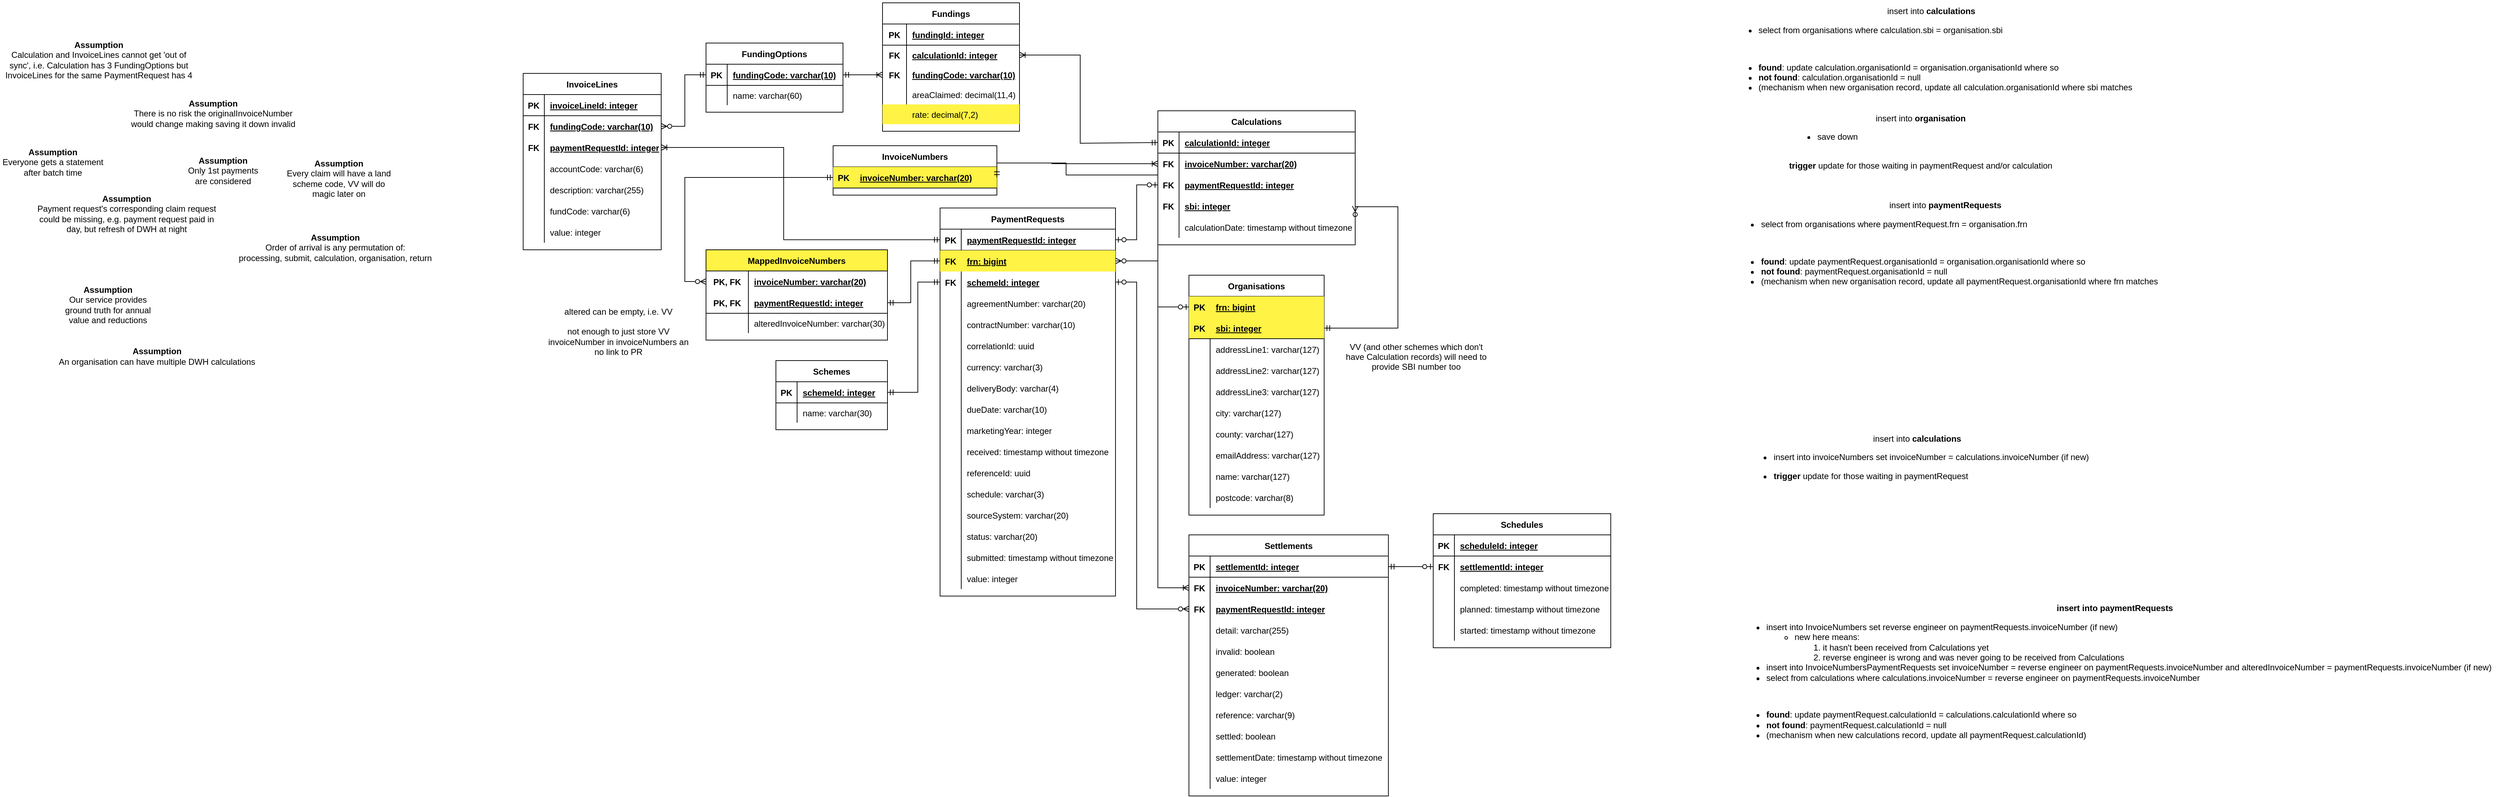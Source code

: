 <mxfile version="20.2.5" type="device"><diagram id="KP16GPa7U6WSQ4cSp4p-" name="Page-1"><mxGraphModel dx="3332" dy="-1432" grid="1" gridSize="10" guides="1" tooltips="1" connect="1" arrows="1" fold="1" page="1" pageScale="1" pageWidth="827" pageHeight="1169" math="0" shadow="0"><root><mxCell id="0"/><mxCell id="1" parent="0"/><mxCell id="u7q9jIl7JRIWiso9rgJd-246" value="PaymentRequests" style="shape=table;startSize=30;container=1;collapsible=1;childLayout=tableLayout;fixedRows=1;rowLines=0;fontStyle=1;align=center;resizeLast=1;" parent="1" vertex="1"><mxGeometry x="-18.5" y="2746.75" width="248.5" height="550" as="geometry"><mxRectangle x="-580" y="992" width="140" height="30" as="alternateBounds"/></mxGeometry></mxCell><mxCell id="u7q9jIl7JRIWiso9rgJd-247" value="" style="shape=tableRow;horizontal=0;startSize=0;swimlaneHead=0;swimlaneBody=0;fillColor=none;collapsible=0;dropTarget=0;points=[[0,0.5],[1,0.5]];portConstraint=eastwest;top=0;left=0;right=0;bottom=1;" parent="u7q9jIl7JRIWiso9rgJd-246" vertex="1"><mxGeometry y="30" width="248.5" height="30" as="geometry"/></mxCell><mxCell id="u7q9jIl7JRIWiso9rgJd-248" value="PK" style="shape=partialRectangle;connectable=0;fillColor=none;top=0;left=0;bottom=0;right=0;fontStyle=1;overflow=hidden;" parent="u7q9jIl7JRIWiso9rgJd-247" vertex="1"><mxGeometry width="30" height="30" as="geometry"><mxRectangle width="30" height="30" as="alternateBounds"/></mxGeometry></mxCell><mxCell id="u7q9jIl7JRIWiso9rgJd-249" value="paymentRequestId: integer" style="shape=partialRectangle;connectable=0;fillColor=none;top=0;left=0;bottom=0;right=0;align=left;spacingLeft=6;fontStyle=5;overflow=hidden;" parent="u7q9jIl7JRIWiso9rgJd-247" vertex="1"><mxGeometry x="30" width="218.5" height="30" as="geometry"><mxRectangle width="218.5" height="30" as="alternateBounds"/></mxGeometry></mxCell><mxCell id="0S88e4JoyBJ49UyOSP92-107" style="shape=tableRow;horizontal=0;startSize=0;swimlaneHead=0;swimlaneBody=0;fillColor=#FFF345;collapsible=0;dropTarget=0;points=[[0,0.5],[1,0.5]];portConstraint=eastwest;top=0;left=0;right=0;bottom=0;" parent="u7q9jIl7JRIWiso9rgJd-246" vertex="1"><mxGeometry y="60" width="248.5" height="30" as="geometry"/></mxCell><mxCell id="0S88e4JoyBJ49UyOSP92-108" value="FK" style="shape=partialRectangle;connectable=0;fillColor=none;top=0;left=0;bottom=0;right=0;editable=1;overflow=hidden;fontStyle=1" parent="0S88e4JoyBJ49UyOSP92-107" vertex="1"><mxGeometry width="30" height="30" as="geometry"><mxRectangle width="30" height="30" as="alternateBounds"/></mxGeometry></mxCell><mxCell id="0S88e4JoyBJ49UyOSP92-109" value="frn: bigint" style="shape=partialRectangle;connectable=0;fillColor=none;top=0;left=0;bottom=0;right=0;align=left;spacingLeft=6;overflow=hidden;fontStyle=5" parent="0S88e4JoyBJ49UyOSP92-107" vertex="1"><mxGeometry x="30" width="218.5" height="30" as="geometry"><mxRectangle width="218.5" height="30" as="alternateBounds"/></mxGeometry></mxCell><mxCell id="RpJG9siZzCMNE2LhzBUd-18" style="shape=tableRow;horizontal=0;startSize=0;swimlaneHead=0;swimlaneBody=0;fillColor=none;collapsible=0;dropTarget=0;points=[[0,0.5],[1,0.5]];portConstraint=eastwest;top=0;left=0;right=0;bottom=0;" parent="u7q9jIl7JRIWiso9rgJd-246" vertex="1"><mxGeometry y="90" width="248.5" height="30" as="geometry"/></mxCell><mxCell id="RpJG9siZzCMNE2LhzBUd-19" value="FK" style="shape=partialRectangle;connectable=0;fillColor=none;top=0;left=0;bottom=0;right=0;editable=1;overflow=hidden;fontStyle=1" parent="RpJG9siZzCMNE2LhzBUd-18" vertex="1"><mxGeometry width="30" height="30" as="geometry"><mxRectangle width="30" height="30" as="alternateBounds"/></mxGeometry></mxCell><mxCell id="RpJG9siZzCMNE2LhzBUd-20" value="schemeId: integer" style="shape=partialRectangle;connectable=0;fillColor=none;top=0;left=0;bottom=0;right=0;align=left;spacingLeft=6;overflow=hidden;fontStyle=5" parent="RpJG9siZzCMNE2LhzBUd-18" vertex="1"><mxGeometry x="30" width="218.5" height="30" as="geometry"><mxRectangle width="218.5" height="30" as="alternateBounds"/></mxGeometry></mxCell><mxCell id="u7q9jIl7JRIWiso9rgJd-250" style="shape=tableRow;horizontal=0;startSize=0;swimlaneHead=0;swimlaneBody=0;fillColor=none;collapsible=0;dropTarget=0;points=[[0,0.5],[1,0.5]];portConstraint=eastwest;top=0;left=0;right=0;bottom=0;" parent="u7q9jIl7JRIWiso9rgJd-246" vertex="1"><mxGeometry y="120" width="248.5" height="30" as="geometry"/></mxCell><mxCell id="u7q9jIl7JRIWiso9rgJd-251" style="shape=partialRectangle;connectable=0;fillColor=none;top=0;left=0;bottom=0;right=0;editable=1;overflow=hidden;fontStyle=1" parent="u7q9jIl7JRIWiso9rgJd-250" vertex="1"><mxGeometry width="30" height="30" as="geometry"><mxRectangle width="30" height="30" as="alternateBounds"/></mxGeometry></mxCell><mxCell id="u7q9jIl7JRIWiso9rgJd-252" value="agreementNumber: varchar(20)" style="shape=partialRectangle;connectable=0;fillColor=none;top=0;left=0;bottom=0;right=0;align=left;spacingLeft=6;overflow=hidden;fontStyle=0" parent="u7q9jIl7JRIWiso9rgJd-250" vertex="1"><mxGeometry x="30" width="218.5" height="30" as="geometry"><mxRectangle width="218.5" height="30" as="alternateBounds"/></mxGeometry></mxCell><mxCell id="u7q9jIl7JRIWiso9rgJd-253" style="shape=tableRow;horizontal=0;startSize=0;swimlaneHead=0;swimlaneBody=0;fillColor=none;collapsible=0;dropTarget=0;points=[[0,0.5],[1,0.5]];portConstraint=eastwest;top=0;left=0;right=0;bottom=0;" parent="u7q9jIl7JRIWiso9rgJd-246" vertex="1"><mxGeometry y="150" width="248.5" height="30" as="geometry"/></mxCell><mxCell id="u7q9jIl7JRIWiso9rgJd-254" style="shape=partialRectangle;connectable=0;fillColor=none;top=0;left=0;bottom=0;right=0;editable=1;overflow=hidden;fontStyle=1" parent="u7q9jIl7JRIWiso9rgJd-253" vertex="1"><mxGeometry width="30" height="30" as="geometry"><mxRectangle width="30" height="30" as="alternateBounds"/></mxGeometry></mxCell><mxCell id="u7q9jIl7JRIWiso9rgJd-255" value="contractNumber: varchar(10)" style="shape=partialRectangle;connectable=0;fillColor=none;top=0;left=0;bottom=0;right=0;align=left;spacingLeft=6;overflow=hidden;fontStyle=0" parent="u7q9jIl7JRIWiso9rgJd-253" vertex="1"><mxGeometry x="30" width="218.5" height="30" as="geometry"><mxRectangle width="218.5" height="30" as="alternateBounds"/></mxGeometry></mxCell><mxCell id="u7q9jIl7JRIWiso9rgJd-256" style="shape=tableRow;horizontal=0;startSize=0;swimlaneHead=0;swimlaneBody=0;fillColor=none;collapsible=0;dropTarget=0;points=[[0,0.5],[1,0.5]];portConstraint=eastwest;top=0;left=0;right=0;bottom=0;" parent="u7q9jIl7JRIWiso9rgJd-246" vertex="1"><mxGeometry y="180" width="248.5" height="30" as="geometry"/></mxCell><mxCell id="u7q9jIl7JRIWiso9rgJd-257" style="shape=partialRectangle;connectable=0;fillColor=none;top=0;left=0;bottom=0;right=0;editable=1;overflow=hidden;fontStyle=1" parent="u7q9jIl7JRIWiso9rgJd-256" vertex="1"><mxGeometry width="30" height="30" as="geometry"><mxRectangle width="30" height="30" as="alternateBounds"/></mxGeometry></mxCell><mxCell id="u7q9jIl7JRIWiso9rgJd-258" value="correlationId: uuid" style="shape=partialRectangle;connectable=0;fillColor=none;top=0;left=0;bottom=0;right=0;align=left;spacingLeft=6;overflow=hidden;fontStyle=0" parent="u7q9jIl7JRIWiso9rgJd-256" vertex="1"><mxGeometry x="30" width="218.5" height="30" as="geometry"><mxRectangle width="218.5" height="30" as="alternateBounds"/></mxGeometry></mxCell><mxCell id="u7q9jIl7JRIWiso9rgJd-259" style="shape=tableRow;horizontal=0;startSize=0;swimlaneHead=0;swimlaneBody=0;fillColor=none;collapsible=0;dropTarget=0;points=[[0,0.5],[1,0.5]];portConstraint=eastwest;top=0;left=0;right=0;bottom=0;" parent="u7q9jIl7JRIWiso9rgJd-246" vertex="1"><mxGeometry y="210" width="248.5" height="30" as="geometry"/></mxCell><mxCell id="u7q9jIl7JRIWiso9rgJd-260" style="shape=partialRectangle;connectable=0;fillColor=none;top=0;left=0;bottom=0;right=0;editable=1;overflow=hidden;fontStyle=1" parent="u7q9jIl7JRIWiso9rgJd-259" vertex="1"><mxGeometry width="30" height="30" as="geometry"><mxRectangle width="30" height="30" as="alternateBounds"/></mxGeometry></mxCell><mxCell id="u7q9jIl7JRIWiso9rgJd-261" value="currency: varchar(3)" style="shape=partialRectangle;connectable=0;fillColor=none;top=0;left=0;bottom=0;right=0;align=left;spacingLeft=6;overflow=hidden;fontStyle=0" parent="u7q9jIl7JRIWiso9rgJd-259" vertex="1"><mxGeometry x="30" width="218.5" height="30" as="geometry"><mxRectangle width="218.5" height="30" as="alternateBounds"/></mxGeometry></mxCell><mxCell id="u7q9jIl7JRIWiso9rgJd-262" style="shape=tableRow;horizontal=0;startSize=0;swimlaneHead=0;swimlaneBody=0;fillColor=none;collapsible=0;dropTarget=0;points=[[0,0.5],[1,0.5]];portConstraint=eastwest;top=0;left=0;right=0;bottom=0;" parent="u7q9jIl7JRIWiso9rgJd-246" vertex="1"><mxGeometry y="240" width="248.5" height="30" as="geometry"/></mxCell><mxCell id="u7q9jIl7JRIWiso9rgJd-263" style="shape=partialRectangle;connectable=0;fillColor=none;top=0;left=0;bottom=0;right=0;editable=1;overflow=hidden;fontStyle=1" parent="u7q9jIl7JRIWiso9rgJd-262" vertex="1"><mxGeometry width="30" height="30" as="geometry"><mxRectangle width="30" height="30" as="alternateBounds"/></mxGeometry></mxCell><mxCell id="u7q9jIl7JRIWiso9rgJd-264" value="deliveryBody: varchar(4)" style="shape=partialRectangle;connectable=0;fillColor=none;top=0;left=0;bottom=0;right=0;align=left;spacingLeft=6;overflow=hidden;fontStyle=0" parent="u7q9jIl7JRIWiso9rgJd-262" vertex="1"><mxGeometry x="30" width="218.5" height="30" as="geometry"><mxRectangle width="218.5" height="30" as="alternateBounds"/></mxGeometry></mxCell><mxCell id="u7q9jIl7JRIWiso9rgJd-265" style="shape=tableRow;horizontal=0;startSize=0;swimlaneHead=0;swimlaneBody=0;fillColor=none;collapsible=0;dropTarget=0;points=[[0,0.5],[1,0.5]];portConstraint=eastwest;top=0;left=0;right=0;bottom=0;" parent="u7q9jIl7JRIWiso9rgJd-246" vertex="1"><mxGeometry y="270" width="248.5" height="30" as="geometry"/></mxCell><mxCell id="u7q9jIl7JRIWiso9rgJd-266" style="shape=partialRectangle;connectable=0;fillColor=none;top=0;left=0;bottom=0;right=0;editable=1;overflow=hidden;fontStyle=1" parent="u7q9jIl7JRIWiso9rgJd-265" vertex="1"><mxGeometry width="30" height="30" as="geometry"><mxRectangle width="30" height="30" as="alternateBounds"/></mxGeometry></mxCell><mxCell id="u7q9jIl7JRIWiso9rgJd-267" value="dueDate: varchar(10)" style="shape=partialRectangle;connectable=0;fillColor=none;top=0;left=0;bottom=0;right=0;align=left;spacingLeft=6;overflow=hidden;fontStyle=0" parent="u7q9jIl7JRIWiso9rgJd-265" vertex="1"><mxGeometry x="30" width="218.5" height="30" as="geometry"><mxRectangle width="218.5" height="30" as="alternateBounds"/></mxGeometry></mxCell><mxCell id="u7q9jIl7JRIWiso9rgJd-274" style="shape=tableRow;horizontal=0;startSize=0;swimlaneHead=0;swimlaneBody=0;fillColor=none;collapsible=0;dropTarget=0;points=[[0,0.5],[1,0.5]];portConstraint=eastwest;top=0;left=0;right=0;bottom=0;" parent="u7q9jIl7JRIWiso9rgJd-246" vertex="1"><mxGeometry y="300" width="248.5" height="30" as="geometry"/></mxCell><mxCell id="u7q9jIl7JRIWiso9rgJd-275" style="shape=partialRectangle;connectable=0;fillColor=none;top=0;left=0;bottom=0;right=0;editable=1;overflow=hidden;fontStyle=1" parent="u7q9jIl7JRIWiso9rgJd-274" vertex="1"><mxGeometry width="30" height="30" as="geometry"><mxRectangle width="30" height="30" as="alternateBounds"/></mxGeometry></mxCell><mxCell id="u7q9jIl7JRIWiso9rgJd-276" value="marketingYear: integer" style="shape=partialRectangle;connectable=0;fillColor=none;top=0;left=0;bottom=0;right=0;align=left;spacingLeft=6;overflow=hidden;fontStyle=0" parent="u7q9jIl7JRIWiso9rgJd-274" vertex="1"><mxGeometry x="30" width="218.5" height="30" as="geometry"><mxRectangle width="218.5" height="30" as="alternateBounds"/></mxGeometry></mxCell><mxCell id="J5hlbWSjeryqooTny5Rg-1" style="shape=tableRow;horizontal=0;startSize=0;swimlaneHead=0;swimlaneBody=0;fillColor=none;collapsible=0;dropTarget=0;points=[[0,0.5],[1,0.5]];portConstraint=eastwest;top=0;left=0;right=0;bottom=0;" parent="u7q9jIl7JRIWiso9rgJd-246" vertex="1"><mxGeometry y="330" width="248.5" height="30" as="geometry"/></mxCell><mxCell id="J5hlbWSjeryqooTny5Rg-2" style="shape=partialRectangle;connectable=0;fillColor=none;top=0;left=0;bottom=0;right=0;editable=1;overflow=hidden;fontStyle=1" parent="J5hlbWSjeryqooTny5Rg-1" vertex="1"><mxGeometry width="30" height="30" as="geometry"><mxRectangle width="30" height="30" as="alternateBounds"/></mxGeometry></mxCell><mxCell id="J5hlbWSjeryqooTny5Rg-3" value="received: timestamp without timezone" style="shape=partialRectangle;connectable=0;fillColor=none;top=0;left=0;bottom=0;right=0;align=left;spacingLeft=6;overflow=hidden;fontStyle=0" parent="J5hlbWSjeryqooTny5Rg-1" vertex="1"><mxGeometry x="30" width="218.5" height="30" as="geometry"><mxRectangle width="218.5" height="30" as="alternateBounds"/></mxGeometry></mxCell><mxCell id="u7q9jIl7JRIWiso9rgJd-277" style="shape=tableRow;horizontal=0;startSize=0;swimlaneHead=0;swimlaneBody=0;fillColor=none;collapsible=0;dropTarget=0;points=[[0,0.5],[1,0.5]];portConstraint=eastwest;top=0;left=0;right=0;bottom=0;" parent="u7q9jIl7JRIWiso9rgJd-246" vertex="1"><mxGeometry y="360" width="248.5" height="30" as="geometry"/></mxCell><mxCell id="u7q9jIl7JRIWiso9rgJd-278" style="shape=partialRectangle;connectable=0;fillColor=none;top=0;left=0;bottom=0;right=0;editable=1;overflow=hidden;fontStyle=1" parent="u7q9jIl7JRIWiso9rgJd-277" vertex="1"><mxGeometry width="30" height="30" as="geometry"><mxRectangle width="30" height="30" as="alternateBounds"/></mxGeometry></mxCell><mxCell id="u7q9jIl7JRIWiso9rgJd-279" value="referenceId: uuid" style="shape=partialRectangle;connectable=0;fillColor=none;top=0;left=0;bottom=0;right=0;align=left;spacingLeft=6;overflow=hidden;fontStyle=0" parent="u7q9jIl7JRIWiso9rgJd-277" vertex="1"><mxGeometry x="30" width="218.5" height="30" as="geometry"><mxRectangle width="218.5" height="30" as="alternateBounds"/></mxGeometry></mxCell><mxCell id="u7q9jIl7JRIWiso9rgJd-280" style="shape=tableRow;horizontal=0;startSize=0;swimlaneHead=0;swimlaneBody=0;fillColor=none;collapsible=0;dropTarget=0;points=[[0,0.5],[1,0.5]];portConstraint=eastwest;top=0;left=0;right=0;bottom=0;" parent="u7q9jIl7JRIWiso9rgJd-246" vertex="1"><mxGeometry y="390" width="248.5" height="30" as="geometry"/></mxCell><mxCell id="u7q9jIl7JRIWiso9rgJd-281" style="shape=partialRectangle;connectable=0;fillColor=none;top=0;left=0;bottom=0;right=0;editable=1;overflow=hidden;fontStyle=1" parent="u7q9jIl7JRIWiso9rgJd-280" vertex="1"><mxGeometry width="30" height="30" as="geometry"><mxRectangle width="30" height="30" as="alternateBounds"/></mxGeometry></mxCell><mxCell id="u7q9jIl7JRIWiso9rgJd-282" value="schedule: varchar(3)" style="shape=partialRectangle;connectable=0;fillColor=none;top=0;left=0;bottom=0;right=0;align=left;spacingLeft=6;overflow=hidden;fontStyle=0" parent="u7q9jIl7JRIWiso9rgJd-280" vertex="1"><mxGeometry x="30" width="218.5" height="30" as="geometry"><mxRectangle width="218.5" height="30" as="alternateBounds"/></mxGeometry></mxCell><mxCell id="HlHNqnoaHE_9_GUD6C4x-2" style="shape=tableRow;horizontal=0;startSize=0;swimlaneHead=0;swimlaneBody=0;fillColor=none;collapsible=0;dropTarget=0;points=[[0,0.5],[1,0.5]];portConstraint=eastwest;top=0;left=0;right=0;bottom=0;" parent="u7q9jIl7JRIWiso9rgJd-246" vertex="1"><mxGeometry y="420" width="248.5" height="30" as="geometry"/></mxCell><mxCell id="HlHNqnoaHE_9_GUD6C4x-3" style="shape=partialRectangle;connectable=0;fillColor=none;top=0;left=0;bottom=0;right=0;editable=1;overflow=hidden;fontStyle=1" parent="HlHNqnoaHE_9_GUD6C4x-2" vertex="1"><mxGeometry width="30" height="30" as="geometry"><mxRectangle width="30" height="30" as="alternateBounds"/></mxGeometry></mxCell><mxCell id="HlHNqnoaHE_9_GUD6C4x-4" value="sourceSystem: varchar(20)" style="shape=partialRectangle;connectable=0;fillColor=none;top=0;left=0;bottom=0;right=0;align=left;spacingLeft=6;overflow=hidden;fontStyle=0" parent="HlHNqnoaHE_9_GUD6C4x-2" vertex="1"><mxGeometry x="30" width="218.5" height="30" as="geometry"><mxRectangle width="218.5" height="30" as="alternateBounds"/></mxGeometry></mxCell><mxCell id="J5hlbWSjeryqooTny5Rg-4" style="shape=tableRow;horizontal=0;startSize=0;swimlaneHead=0;swimlaneBody=0;fillColor=none;collapsible=0;dropTarget=0;points=[[0,0.5],[1,0.5]];portConstraint=eastwest;top=0;left=0;right=0;bottom=0;" parent="u7q9jIl7JRIWiso9rgJd-246" vertex="1"><mxGeometry y="450" width="248.5" height="30" as="geometry"/></mxCell><mxCell id="J5hlbWSjeryqooTny5Rg-5" style="shape=partialRectangle;connectable=0;fillColor=none;top=0;left=0;bottom=0;right=0;editable=1;overflow=hidden;fontStyle=1" parent="J5hlbWSjeryqooTny5Rg-4" vertex="1"><mxGeometry width="30" height="30" as="geometry"><mxRectangle width="30" height="30" as="alternateBounds"/></mxGeometry></mxCell><mxCell id="J5hlbWSjeryqooTny5Rg-6" value="status: varchar(20)" style="shape=partialRectangle;connectable=0;fillColor=none;top=0;left=0;bottom=0;right=0;align=left;spacingLeft=6;overflow=hidden;fontStyle=0" parent="J5hlbWSjeryqooTny5Rg-4" vertex="1"><mxGeometry x="30" width="218.5" height="30" as="geometry"><mxRectangle width="218.5" height="30" as="alternateBounds"/></mxGeometry></mxCell><mxCell id="u7q9jIl7JRIWiso9rgJd-286" style="shape=tableRow;horizontal=0;startSize=0;swimlaneHead=0;swimlaneBody=0;fillColor=none;collapsible=0;dropTarget=0;points=[[0,0.5],[1,0.5]];portConstraint=eastwest;top=0;left=0;right=0;bottom=0;" parent="u7q9jIl7JRIWiso9rgJd-246" vertex="1"><mxGeometry y="480" width="248.5" height="30" as="geometry"/></mxCell><mxCell id="u7q9jIl7JRIWiso9rgJd-287" style="shape=partialRectangle;connectable=0;fillColor=none;top=0;left=0;bottom=0;right=0;editable=1;overflow=hidden;fontStyle=1" parent="u7q9jIl7JRIWiso9rgJd-286" vertex="1"><mxGeometry width="30" height="30" as="geometry"><mxRectangle width="30" height="30" as="alternateBounds"/></mxGeometry></mxCell><mxCell id="u7q9jIl7JRIWiso9rgJd-288" value="submitted: timestamp without timezone" style="shape=partialRectangle;connectable=0;fillColor=none;top=0;left=0;bottom=0;right=0;align=left;spacingLeft=6;overflow=hidden;fontStyle=0" parent="u7q9jIl7JRIWiso9rgJd-286" vertex="1"><mxGeometry x="30" width="218.5" height="30" as="geometry"><mxRectangle width="218.5" height="30" as="alternateBounds"/></mxGeometry></mxCell><mxCell id="u7q9jIl7JRIWiso9rgJd-289" style="shape=tableRow;horizontal=0;startSize=0;swimlaneHead=0;swimlaneBody=0;fillColor=none;collapsible=0;dropTarget=0;points=[[0,0.5],[1,0.5]];portConstraint=eastwest;top=0;left=0;right=0;bottom=0;" parent="u7q9jIl7JRIWiso9rgJd-246" vertex="1"><mxGeometry y="510" width="248.5" height="30" as="geometry"/></mxCell><mxCell id="u7q9jIl7JRIWiso9rgJd-290" style="shape=partialRectangle;connectable=0;fillColor=none;top=0;left=0;bottom=0;right=0;editable=1;overflow=hidden;fontStyle=1" parent="u7q9jIl7JRIWiso9rgJd-289" vertex="1"><mxGeometry width="30" height="30" as="geometry"><mxRectangle width="30" height="30" as="alternateBounds"/></mxGeometry></mxCell><mxCell id="u7q9jIl7JRIWiso9rgJd-291" value="value: integer" style="shape=partialRectangle;connectable=0;fillColor=none;top=0;left=0;bottom=0;right=0;align=left;spacingLeft=6;overflow=hidden;fontStyle=0" parent="u7q9jIl7JRIWiso9rgJd-289" vertex="1"><mxGeometry x="30" width="218.5" height="30" as="geometry"><mxRectangle width="218.5" height="30" as="alternateBounds"/></mxGeometry></mxCell><mxCell id="u7q9jIl7JRIWiso9rgJd-311" value="Settlements" style="shape=table;startSize=30;container=1;collapsible=1;childLayout=tableLayout;fixedRows=1;rowLines=0;fontStyle=1;align=center;resizeLast=1;" parent="1" vertex="1"><mxGeometry x="334" y="3210" width="282.5" height="370" as="geometry"><mxRectangle x="-550" y="1340" width="110" height="30" as="alternateBounds"/></mxGeometry></mxCell><mxCell id="u7q9jIl7JRIWiso9rgJd-312" value="" style="shape=tableRow;horizontal=0;startSize=0;swimlaneHead=0;swimlaneBody=0;fillColor=none;collapsible=0;dropTarget=0;points=[[0,0.5],[1,0.5]];portConstraint=eastwest;top=0;left=0;right=0;bottom=1;" parent="u7q9jIl7JRIWiso9rgJd-311" vertex="1"><mxGeometry y="30" width="282.5" height="30" as="geometry"/></mxCell><mxCell id="u7q9jIl7JRIWiso9rgJd-313" value="PK" style="shape=partialRectangle;connectable=0;fillColor=none;top=0;left=0;bottom=0;right=0;fontStyle=1;overflow=hidden;" parent="u7q9jIl7JRIWiso9rgJd-312" vertex="1"><mxGeometry width="30" height="30" as="geometry"><mxRectangle width="30" height="30" as="alternateBounds"/></mxGeometry></mxCell><mxCell id="u7q9jIl7JRIWiso9rgJd-314" value="settlementId: integer" style="shape=partialRectangle;connectable=0;fillColor=none;top=0;left=0;bottom=0;right=0;align=left;spacingLeft=6;fontStyle=5;overflow=hidden;" parent="u7q9jIl7JRIWiso9rgJd-312" vertex="1"><mxGeometry x="30" width="252.5" height="30" as="geometry"><mxRectangle width="252.5" height="30" as="alternateBounds"/></mxGeometry></mxCell><mxCell id="d1sOm0gJfoMlfCd92t42-1" style="shape=tableRow;horizontal=0;startSize=0;swimlaneHead=0;swimlaneBody=0;fillColor=none;collapsible=0;dropTarget=0;points=[[0,0.5],[1,0.5]];portConstraint=eastwest;top=0;left=0;right=0;bottom=0;" vertex="1" parent="u7q9jIl7JRIWiso9rgJd-311"><mxGeometry y="60" width="282.5" height="30" as="geometry"/></mxCell><mxCell id="d1sOm0gJfoMlfCd92t42-2" value="FK" style="shape=partialRectangle;connectable=0;fillColor=none;top=0;left=0;bottom=0;right=0;editable=1;overflow=hidden;fontStyle=1" vertex="1" parent="d1sOm0gJfoMlfCd92t42-1"><mxGeometry width="30" height="30" as="geometry"><mxRectangle width="30" height="30" as="alternateBounds"/></mxGeometry></mxCell><mxCell id="d1sOm0gJfoMlfCd92t42-3" value="invoiceNumber: varchar(20)" style="shape=partialRectangle;connectable=0;fillColor=none;top=0;left=0;bottom=0;right=0;align=left;spacingLeft=6;overflow=hidden;fontStyle=5" vertex="1" parent="d1sOm0gJfoMlfCd92t42-1"><mxGeometry x="30" width="252.5" height="30" as="geometry"><mxRectangle width="252.5" height="30" as="alternateBounds"/></mxGeometry></mxCell><mxCell id="u7q9jIl7JRIWiso9rgJd-315" value="" style="shape=tableRow;horizontal=0;startSize=0;swimlaneHead=0;swimlaneBody=0;fillColor=none;collapsible=0;dropTarget=0;points=[[0,0.5],[1,0.5]];portConstraint=eastwest;top=0;left=0;right=0;bottom=0;" parent="u7q9jIl7JRIWiso9rgJd-311" vertex="1"><mxGeometry y="90" width="282.5" height="30" as="geometry"/></mxCell><mxCell id="u7q9jIl7JRIWiso9rgJd-316" value="FK" style="shape=partialRectangle;connectable=0;fillColor=none;top=0;left=0;bottom=0;right=0;editable=1;overflow=hidden;fontStyle=1" parent="u7q9jIl7JRIWiso9rgJd-315" vertex="1"><mxGeometry width="30" height="30" as="geometry"><mxRectangle width="30" height="30" as="alternateBounds"/></mxGeometry></mxCell><mxCell id="u7q9jIl7JRIWiso9rgJd-317" value="paymentRequestId: integer" style="shape=partialRectangle;connectable=0;fillColor=none;top=0;left=0;bottom=0;right=0;align=left;spacingLeft=6;overflow=hidden;fontStyle=5" parent="u7q9jIl7JRIWiso9rgJd-315" vertex="1"><mxGeometry x="30" width="252.5" height="30" as="geometry"><mxRectangle width="252.5" height="30" as="alternateBounds"/></mxGeometry></mxCell><mxCell id="u7q9jIl7JRIWiso9rgJd-321" value="" style="shape=tableRow;horizontal=0;startSize=0;swimlaneHead=0;swimlaneBody=0;fillColor=none;collapsible=0;dropTarget=0;points=[[0,0.5],[1,0.5]];portConstraint=eastwest;top=0;left=0;right=0;bottom=0;" parent="u7q9jIl7JRIWiso9rgJd-311" vertex="1"><mxGeometry y="120" width="282.5" height="30" as="geometry"/></mxCell><mxCell id="u7q9jIl7JRIWiso9rgJd-322" value="" style="shape=partialRectangle;connectable=0;fillColor=none;top=0;left=0;bottom=0;right=0;editable=1;overflow=hidden;" parent="u7q9jIl7JRIWiso9rgJd-321" vertex="1"><mxGeometry width="30" height="30" as="geometry"><mxRectangle width="30" height="30" as="alternateBounds"/></mxGeometry></mxCell><mxCell id="u7q9jIl7JRIWiso9rgJd-323" value="detail: varchar(255)" style="shape=partialRectangle;connectable=0;fillColor=none;top=0;left=0;bottom=0;right=0;align=left;spacingLeft=6;overflow=hidden;" parent="u7q9jIl7JRIWiso9rgJd-321" vertex="1"><mxGeometry x="30" width="252.5" height="30" as="geometry"><mxRectangle width="252.5" height="30" as="alternateBounds"/></mxGeometry></mxCell><mxCell id="u7q9jIl7JRIWiso9rgJd-324" style="shape=tableRow;horizontal=0;startSize=0;swimlaneHead=0;swimlaneBody=0;fillColor=none;collapsible=0;dropTarget=0;points=[[0,0.5],[1,0.5]];portConstraint=eastwest;top=0;left=0;right=0;bottom=0;" parent="u7q9jIl7JRIWiso9rgJd-311" vertex="1"><mxGeometry y="150" width="282.5" height="30" as="geometry"/></mxCell><mxCell id="u7q9jIl7JRIWiso9rgJd-325" style="shape=partialRectangle;connectable=0;fillColor=none;top=0;left=0;bottom=0;right=0;editable=1;overflow=hidden;" parent="u7q9jIl7JRIWiso9rgJd-324" vertex="1"><mxGeometry width="30" height="30" as="geometry"><mxRectangle width="30" height="30" as="alternateBounds"/></mxGeometry></mxCell><mxCell id="u7q9jIl7JRIWiso9rgJd-326" value="invalid: boolean" style="shape=partialRectangle;connectable=0;fillColor=none;top=0;left=0;bottom=0;right=0;align=left;spacingLeft=6;overflow=hidden;" parent="u7q9jIl7JRIWiso9rgJd-324" vertex="1"><mxGeometry x="30" width="252.5" height="30" as="geometry"><mxRectangle width="252.5" height="30" as="alternateBounds"/></mxGeometry></mxCell><mxCell id="u7q9jIl7JRIWiso9rgJd-327" style="shape=tableRow;horizontal=0;startSize=0;swimlaneHead=0;swimlaneBody=0;fillColor=none;collapsible=0;dropTarget=0;points=[[0,0.5],[1,0.5]];portConstraint=eastwest;top=0;left=0;right=0;bottom=0;" parent="u7q9jIl7JRIWiso9rgJd-311" vertex="1"><mxGeometry y="180" width="282.5" height="30" as="geometry"/></mxCell><mxCell id="u7q9jIl7JRIWiso9rgJd-328" style="shape=partialRectangle;connectable=0;fillColor=none;top=0;left=0;bottom=0;right=0;editable=1;overflow=hidden;" parent="u7q9jIl7JRIWiso9rgJd-327" vertex="1"><mxGeometry width="30" height="30" as="geometry"><mxRectangle width="30" height="30" as="alternateBounds"/></mxGeometry></mxCell><mxCell id="u7q9jIl7JRIWiso9rgJd-329" value="generated: boolean" style="shape=partialRectangle;connectable=0;fillColor=none;top=0;left=0;bottom=0;right=0;align=left;spacingLeft=6;overflow=hidden;" parent="u7q9jIl7JRIWiso9rgJd-327" vertex="1"><mxGeometry x="30" width="252.5" height="30" as="geometry"><mxRectangle width="252.5" height="30" as="alternateBounds"/></mxGeometry></mxCell><mxCell id="u7q9jIl7JRIWiso9rgJd-336" style="shape=tableRow;horizontal=0;startSize=0;swimlaneHead=0;swimlaneBody=0;fillColor=none;collapsible=0;dropTarget=0;points=[[0,0.5],[1,0.5]];portConstraint=eastwest;top=0;left=0;right=0;bottom=0;" parent="u7q9jIl7JRIWiso9rgJd-311" vertex="1"><mxGeometry y="210" width="282.5" height="30" as="geometry"/></mxCell><mxCell id="u7q9jIl7JRIWiso9rgJd-337" style="shape=partialRectangle;connectable=0;fillColor=none;top=0;left=0;bottom=0;right=0;editable=1;overflow=hidden;" parent="u7q9jIl7JRIWiso9rgJd-336" vertex="1"><mxGeometry width="30" height="30" as="geometry"><mxRectangle width="30" height="30" as="alternateBounds"/></mxGeometry></mxCell><mxCell id="u7q9jIl7JRIWiso9rgJd-338" value="ledger: varchar(2)" style="shape=partialRectangle;connectable=0;fillColor=none;top=0;left=0;bottom=0;right=0;align=left;spacingLeft=6;overflow=hidden;" parent="u7q9jIl7JRIWiso9rgJd-336" vertex="1"><mxGeometry x="30" width="252.5" height="30" as="geometry"><mxRectangle width="252.5" height="30" as="alternateBounds"/></mxGeometry></mxCell><mxCell id="u7q9jIl7JRIWiso9rgJd-339" style="shape=tableRow;horizontal=0;startSize=0;swimlaneHead=0;swimlaneBody=0;fillColor=none;collapsible=0;dropTarget=0;points=[[0,0.5],[1,0.5]];portConstraint=eastwest;top=0;left=0;right=0;bottom=0;" parent="u7q9jIl7JRIWiso9rgJd-311" vertex="1"><mxGeometry y="240" width="282.5" height="30" as="geometry"/></mxCell><mxCell id="u7q9jIl7JRIWiso9rgJd-340" style="shape=partialRectangle;connectable=0;fillColor=none;top=0;left=0;bottom=0;right=0;editable=1;overflow=hidden;" parent="u7q9jIl7JRIWiso9rgJd-339" vertex="1"><mxGeometry width="30" height="30" as="geometry"><mxRectangle width="30" height="30" as="alternateBounds"/></mxGeometry></mxCell><mxCell id="u7q9jIl7JRIWiso9rgJd-341" value="reference: varchar(9)" style="shape=partialRectangle;connectable=0;fillColor=none;top=0;left=0;bottom=0;right=0;align=left;spacingLeft=6;overflow=hidden;" parent="u7q9jIl7JRIWiso9rgJd-339" vertex="1"><mxGeometry x="30" width="252.5" height="30" as="geometry"><mxRectangle width="252.5" height="30" as="alternateBounds"/></mxGeometry></mxCell><mxCell id="u7q9jIl7JRIWiso9rgJd-342" style="shape=tableRow;horizontal=0;startSize=0;swimlaneHead=0;swimlaneBody=0;fillColor=none;collapsible=0;dropTarget=0;points=[[0,0.5],[1,0.5]];portConstraint=eastwest;top=0;left=0;right=0;bottom=0;" parent="u7q9jIl7JRIWiso9rgJd-311" vertex="1"><mxGeometry y="270" width="282.5" height="30" as="geometry"/></mxCell><mxCell id="u7q9jIl7JRIWiso9rgJd-343" style="shape=partialRectangle;connectable=0;fillColor=none;top=0;left=0;bottom=0;right=0;editable=1;overflow=hidden;" parent="u7q9jIl7JRIWiso9rgJd-342" vertex="1"><mxGeometry width="30" height="30" as="geometry"><mxRectangle width="30" height="30" as="alternateBounds"/></mxGeometry></mxCell><mxCell id="u7q9jIl7JRIWiso9rgJd-344" value="settled: boolean" style="shape=partialRectangle;connectable=0;fillColor=none;top=0;left=0;bottom=0;right=0;align=left;spacingLeft=6;overflow=hidden;" parent="u7q9jIl7JRIWiso9rgJd-342" vertex="1"><mxGeometry x="30" width="252.5" height="30" as="geometry"><mxRectangle width="252.5" height="30" as="alternateBounds"/></mxGeometry></mxCell><mxCell id="u7q9jIl7JRIWiso9rgJd-345" style="shape=tableRow;horizontal=0;startSize=0;swimlaneHead=0;swimlaneBody=0;fillColor=none;collapsible=0;dropTarget=0;points=[[0,0.5],[1,0.5]];portConstraint=eastwest;top=0;left=0;right=0;bottom=0;" parent="u7q9jIl7JRIWiso9rgJd-311" vertex="1"><mxGeometry y="300" width="282.5" height="30" as="geometry"/></mxCell><mxCell id="u7q9jIl7JRIWiso9rgJd-346" style="shape=partialRectangle;connectable=0;fillColor=none;top=0;left=0;bottom=0;right=0;editable=1;overflow=hidden;" parent="u7q9jIl7JRIWiso9rgJd-345" vertex="1"><mxGeometry width="30" height="30" as="geometry"><mxRectangle width="30" height="30" as="alternateBounds"/></mxGeometry></mxCell><mxCell id="u7q9jIl7JRIWiso9rgJd-347" value="settlementDate: timestamp without timezone" style="shape=partialRectangle;connectable=0;fillColor=none;top=0;left=0;bottom=0;right=0;align=left;spacingLeft=6;overflow=hidden;" parent="u7q9jIl7JRIWiso9rgJd-345" vertex="1"><mxGeometry x="30" width="252.5" height="30" as="geometry"><mxRectangle width="252.5" height="30" as="alternateBounds"/></mxGeometry></mxCell><mxCell id="FZTPHlze3BUldI9HCPF8-5" style="shape=tableRow;horizontal=0;startSize=0;swimlaneHead=0;swimlaneBody=0;fillColor=none;collapsible=0;dropTarget=0;points=[[0,0.5],[1,0.5]];portConstraint=eastwest;top=0;left=0;right=0;bottom=0;" parent="u7q9jIl7JRIWiso9rgJd-311" vertex="1"><mxGeometry y="330" width="282.5" height="30" as="geometry"/></mxCell><mxCell id="FZTPHlze3BUldI9HCPF8-6" style="shape=partialRectangle;connectable=0;fillColor=none;top=0;left=0;bottom=0;right=0;editable=1;overflow=hidden;" parent="FZTPHlze3BUldI9HCPF8-5" vertex="1"><mxGeometry width="30" height="30" as="geometry"><mxRectangle width="30" height="30" as="alternateBounds"/></mxGeometry></mxCell><mxCell id="FZTPHlze3BUldI9HCPF8-7" value="value: integer" style="shape=partialRectangle;connectable=0;fillColor=none;top=0;left=0;bottom=0;right=0;align=left;spacingLeft=6;overflow=hidden;" parent="FZTPHlze3BUldI9HCPF8-5" vertex="1"><mxGeometry x="30" width="252.5" height="30" as="geometry"><mxRectangle width="252.5" height="30" as="alternateBounds"/></mxGeometry></mxCell><mxCell id="u7q9jIl7JRIWiso9rgJd-351" value="" style="edgeStyle=elbowEdgeStyle;fontSize=12;html=1;endArrow=ERzeroToOne;startArrow=ERzeroToMany;rounded=0;startFill=0;exitX=0;exitY=0.5;exitDx=0;exitDy=0;entryX=1;entryY=0.5;entryDx=0;entryDy=0;endFill=0;" parent="1" source="u7q9jIl7JRIWiso9rgJd-315" edge="1"><mxGeometry width="100" height="100" relative="1" as="geometry"><mxPoint x="7.5" y="2973" as="sourcePoint"/><mxPoint x="230.0" y="2851.75" as="targetPoint"/><Array as="points"><mxPoint x="260" y="3070"/></Array></mxGeometry></mxCell><mxCell id="u7q9jIl7JRIWiso9rgJd-365" value="Organisations" style="shape=table;startSize=30;container=1;collapsible=1;childLayout=tableLayout;fixedRows=1;rowLines=0;fontStyle=1;align=center;resizeLast=1;fillColor=default;" parent="1" vertex="1"><mxGeometry x="334" y="2842" width="191.5" height="340" as="geometry"><mxRectangle x="344" y="130" width="70" height="30" as="alternateBounds"/></mxGeometry></mxCell><mxCell id="0S88e4JoyBJ49UyOSP92-110" style="shape=tableRow;horizontal=0;startSize=0;swimlaneHead=0;swimlaneBody=0;fillColor=#FFF345;collapsible=0;dropTarget=0;points=[[0,0.5],[1,0.5]];portConstraint=eastwest;top=0;left=0;right=0;bottom=1;strokeColor=none;" parent="u7q9jIl7JRIWiso9rgJd-365" vertex="1"><mxGeometry y="30" width="191.5" height="30" as="geometry"/></mxCell><mxCell id="0S88e4JoyBJ49UyOSP92-111" value="PK" style="shape=partialRectangle;connectable=0;fillColor=none;top=0;left=0;bottom=0;right=0;fontStyle=1;overflow=hidden;" parent="0S88e4JoyBJ49UyOSP92-110" vertex="1"><mxGeometry width="30" height="30" as="geometry"><mxRectangle width="30" height="30" as="alternateBounds"/></mxGeometry></mxCell><mxCell id="0S88e4JoyBJ49UyOSP92-112" value="frn: bigint" style="shape=partialRectangle;connectable=0;fillColor=none;top=0;left=0;bottom=0;right=0;align=left;spacingLeft=6;fontStyle=5;overflow=hidden;" parent="0S88e4JoyBJ49UyOSP92-110" vertex="1"><mxGeometry x="30" width="161.5" height="30" as="geometry"><mxRectangle width="161.5" height="30" as="alternateBounds"/></mxGeometry></mxCell><mxCell id="u7q9jIl7JRIWiso9rgJd-366" value="" style="shape=tableRow;horizontal=0;startSize=0;swimlaneHead=0;swimlaneBody=0;fillColor=#FFF345;collapsible=0;dropTarget=0;points=[[0,0.5],[1,0.5]];portConstraint=eastwest;top=0;left=0;right=0;bottom=1;" parent="u7q9jIl7JRIWiso9rgJd-365" vertex="1"><mxGeometry y="60" width="191.5" height="30" as="geometry"/></mxCell><mxCell id="u7q9jIl7JRIWiso9rgJd-367" value="PK" style="shape=partialRectangle;connectable=0;fillColor=none;top=0;left=0;bottom=0;right=0;fontStyle=1;overflow=hidden;" parent="u7q9jIl7JRIWiso9rgJd-366" vertex="1"><mxGeometry width="30" height="30" as="geometry"><mxRectangle width="30" height="30" as="alternateBounds"/></mxGeometry></mxCell><mxCell id="u7q9jIl7JRIWiso9rgJd-368" value="sbi: integer" style="shape=partialRectangle;connectable=0;fillColor=none;top=0;left=0;bottom=0;right=0;align=left;spacingLeft=6;fontStyle=5;overflow=hidden;" parent="u7q9jIl7JRIWiso9rgJd-366" vertex="1"><mxGeometry x="30" width="161.5" height="30" as="geometry"><mxRectangle width="161.5" height="30" as="alternateBounds"/></mxGeometry></mxCell><mxCell id="u7q9jIl7JRIWiso9rgJd-369" style="shape=tableRow;horizontal=0;startSize=0;swimlaneHead=0;swimlaneBody=0;fillColor=none;collapsible=0;dropTarget=0;points=[[0,0.5],[1,0.5]];portConstraint=eastwest;top=0;left=0;right=0;bottom=0;" parent="u7q9jIl7JRIWiso9rgJd-365" vertex="1"><mxGeometry y="90" width="191.5" height="30" as="geometry"/></mxCell><mxCell id="u7q9jIl7JRIWiso9rgJd-370" style="shape=partialRectangle;connectable=0;fillColor=none;top=0;left=0;bottom=0;right=0;editable=1;overflow=hidden;fontStyle=1" parent="u7q9jIl7JRIWiso9rgJd-369" vertex="1"><mxGeometry width="30" height="30" as="geometry"><mxRectangle width="30" height="30" as="alternateBounds"/></mxGeometry></mxCell><mxCell id="u7q9jIl7JRIWiso9rgJd-371" value="addressLine1: varchar(127)" style="shape=partialRectangle;connectable=0;fillColor=none;top=0;left=0;bottom=0;right=0;align=left;spacingLeft=6;overflow=hidden;fontStyle=0;strokeColor=#d6b656;" parent="u7q9jIl7JRIWiso9rgJd-369" vertex="1"><mxGeometry x="30" width="161.5" height="30" as="geometry"><mxRectangle width="161.5" height="30" as="alternateBounds"/></mxGeometry></mxCell><mxCell id="RpJG9siZzCMNE2LhzBUd-49" style="shape=tableRow;horizontal=0;startSize=0;swimlaneHead=0;swimlaneBody=0;fillColor=none;collapsible=0;dropTarget=0;points=[[0,0.5],[1,0.5]];portConstraint=eastwest;top=0;left=0;right=0;bottom=0;" parent="u7q9jIl7JRIWiso9rgJd-365" vertex="1"><mxGeometry y="120" width="191.5" height="30" as="geometry"/></mxCell><mxCell id="RpJG9siZzCMNE2LhzBUd-50" style="shape=partialRectangle;connectable=0;fillColor=none;top=0;left=0;bottom=0;right=0;editable=1;overflow=hidden;fontStyle=1" parent="RpJG9siZzCMNE2LhzBUd-49" vertex="1"><mxGeometry width="30" height="30" as="geometry"><mxRectangle width="30" height="30" as="alternateBounds"/></mxGeometry></mxCell><mxCell id="RpJG9siZzCMNE2LhzBUd-51" value="addressLine2: varchar(127)" style="shape=partialRectangle;connectable=0;fillColor=none;top=0;left=0;bottom=0;right=0;align=left;spacingLeft=6;overflow=hidden;fontStyle=0;strokeColor=#d6b656;" parent="RpJG9siZzCMNE2LhzBUd-49" vertex="1"><mxGeometry x="30" width="161.5" height="30" as="geometry"><mxRectangle width="161.5" height="30" as="alternateBounds"/></mxGeometry></mxCell><mxCell id="RpJG9siZzCMNE2LhzBUd-25" style="shape=tableRow;horizontal=0;startSize=0;swimlaneHead=0;swimlaneBody=0;fillColor=none;collapsible=0;dropTarget=0;points=[[0,0.5],[1,0.5]];portConstraint=eastwest;top=0;left=0;right=0;bottom=0;" parent="u7q9jIl7JRIWiso9rgJd-365" vertex="1"><mxGeometry y="150" width="191.5" height="30" as="geometry"/></mxCell><mxCell id="RpJG9siZzCMNE2LhzBUd-26" style="shape=partialRectangle;connectable=0;fillColor=none;top=0;left=0;bottom=0;right=0;editable=1;overflow=hidden;fontStyle=1" parent="RpJG9siZzCMNE2LhzBUd-25" vertex="1"><mxGeometry width="30" height="30" as="geometry"><mxRectangle width="30" height="30" as="alternateBounds"/></mxGeometry></mxCell><mxCell id="RpJG9siZzCMNE2LhzBUd-27" value="addressLine3: varchar(127)" style="shape=partialRectangle;connectable=0;fillColor=none;top=0;left=0;bottom=0;right=0;align=left;spacingLeft=6;overflow=hidden;fontStyle=0;strokeColor=#d6b656;" parent="RpJG9siZzCMNE2LhzBUd-25" vertex="1"><mxGeometry x="30" width="161.5" height="30" as="geometry"><mxRectangle width="161.5" height="30" as="alternateBounds"/></mxGeometry></mxCell><mxCell id="RpJG9siZzCMNE2LhzBUd-28" style="shape=tableRow;horizontal=0;startSize=0;swimlaneHead=0;swimlaneBody=0;fillColor=none;collapsible=0;dropTarget=0;points=[[0,0.5],[1,0.5]];portConstraint=eastwest;top=0;left=0;right=0;bottom=0;" parent="u7q9jIl7JRIWiso9rgJd-365" vertex="1"><mxGeometry y="180" width="191.5" height="30" as="geometry"/></mxCell><mxCell id="RpJG9siZzCMNE2LhzBUd-29" style="shape=partialRectangle;connectable=0;fillColor=none;top=0;left=0;bottom=0;right=0;editable=1;overflow=hidden;fontStyle=1" parent="RpJG9siZzCMNE2LhzBUd-28" vertex="1"><mxGeometry width="30" height="30" as="geometry"><mxRectangle width="30" height="30" as="alternateBounds"/></mxGeometry></mxCell><mxCell id="RpJG9siZzCMNE2LhzBUd-30" value="city: varchar(127)" style="shape=partialRectangle;connectable=0;fillColor=none;top=0;left=0;bottom=0;right=0;align=left;spacingLeft=6;overflow=hidden;fontStyle=0;strokeColor=#d6b656;" parent="RpJG9siZzCMNE2LhzBUd-28" vertex="1"><mxGeometry x="30" width="161.5" height="30" as="geometry"><mxRectangle width="161.5" height="30" as="alternateBounds"/></mxGeometry></mxCell><mxCell id="RpJG9siZzCMNE2LhzBUd-31" style="shape=tableRow;horizontal=0;startSize=0;swimlaneHead=0;swimlaneBody=0;fillColor=none;collapsible=0;dropTarget=0;points=[[0,0.5],[1,0.5]];portConstraint=eastwest;top=0;left=0;right=0;bottom=0;" parent="u7q9jIl7JRIWiso9rgJd-365" vertex="1"><mxGeometry y="210" width="191.5" height="30" as="geometry"/></mxCell><mxCell id="RpJG9siZzCMNE2LhzBUd-32" style="shape=partialRectangle;connectable=0;fillColor=none;top=0;left=0;bottom=0;right=0;editable=1;overflow=hidden;fontStyle=1" parent="RpJG9siZzCMNE2LhzBUd-31" vertex="1"><mxGeometry width="30" height="30" as="geometry"><mxRectangle width="30" height="30" as="alternateBounds"/></mxGeometry></mxCell><mxCell id="RpJG9siZzCMNE2LhzBUd-33" value="county: varchar(127)" style="shape=partialRectangle;connectable=0;fillColor=none;top=0;left=0;bottom=0;right=0;align=left;spacingLeft=6;overflow=hidden;fontStyle=0;strokeColor=#d6b656;" parent="RpJG9siZzCMNE2LhzBUd-31" vertex="1"><mxGeometry x="30" width="161.5" height="30" as="geometry"><mxRectangle width="161.5" height="30" as="alternateBounds"/></mxGeometry></mxCell><mxCell id="u7q9jIl7JRIWiso9rgJd-372" style="shape=tableRow;horizontal=0;startSize=0;swimlaneHead=0;swimlaneBody=0;fillColor=none;collapsible=0;dropTarget=0;points=[[0,0.5],[1,0.5]];portConstraint=eastwest;top=0;left=0;right=0;bottom=0;" parent="u7q9jIl7JRIWiso9rgJd-365" vertex="1"><mxGeometry y="240" width="191.5" height="30" as="geometry"/></mxCell><mxCell id="u7q9jIl7JRIWiso9rgJd-373" style="shape=partialRectangle;connectable=0;fillColor=none;top=0;left=0;bottom=0;right=0;editable=1;overflow=hidden;fontStyle=1" parent="u7q9jIl7JRIWiso9rgJd-372" vertex="1"><mxGeometry width="30" height="30" as="geometry"><mxRectangle width="30" height="30" as="alternateBounds"/></mxGeometry></mxCell><mxCell id="u7q9jIl7JRIWiso9rgJd-374" value="emailAddress: varchar(127)" style="shape=partialRectangle;connectable=0;fillColor=none;top=0;left=0;bottom=0;right=0;align=left;spacingLeft=6;overflow=hidden;fontStyle=0;strokeColor=#d6b656;" parent="u7q9jIl7JRIWiso9rgJd-372" vertex="1"><mxGeometry x="30" width="161.5" height="30" as="geometry"><mxRectangle width="161.5" height="30" as="alternateBounds"/></mxGeometry></mxCell><mxCell id="u7q9jIl7JRIWiso9rgJd-378" value="" style="shape=tableRow;horizontal=0;startSize=0;swimlaneHead=0;swimlaneBody=0;fillColor=none;collapsible=0;dropTarget=0;points=[[0,0.5],[1,0.5]];portConstraint=eastwest;top=0;left=0;right=0;bottom=0;" parent="u7q9jIl7JRIWiso9rgJd-365" vertex="1"><mxGeometry y="270" width="191.5" height="30" as="geometry"/></mxCell><mxCell id="u7q9jIl7JRIWiso9rgJd-379" value="" style="shape=partialRectangle;connectable=0;fillColor=none;top=0;left=0;bottom=0;right=0;editable=1;overflow=hidden;" parent="u7q9jIl7JRIWiso9rgJd-378" vertex="1"><mxGeometry width="30" height="30" as="geometry"><mxRectangle width="30" height="30" as="alternateBounds"/></mxGeometry></mxCell><mxCell id="u7q9jIl7JRIWiso9rgJd-380" value="name: varchar(127)" style="shape=partialRectangle;connectable=0;fillColor=none;top=0;left=0;bottom=0;right=0;align=left;spacingLeft=6;overflow=hidden;" parent="u7q9jIl7JRIWiso9rgJd-378" vertex="1"><mxGeometry x="30" width="161.5" height="30" as="geometry"><mxRectangle width="161.5" height="30" as="alternateBounds"/></mxGeometry></mxCell><mxCell id="RpJG9siZzCMNE2LhzBUd-34" style="shape=tableRow;horizontal=0;startSize=0;swimlaneHead=0;swimlaneBody=0;fillColor=none;collapsible=0;dropTarget=0;points=[[0,0.5],[1,0.5]];portConstraint=eastwest;top=0;left=0;right=0;bottom=0;" parent="u7q9jIl7JRIWiso9rgJd-365" vertex="1"><mxGeometry y="300" width="191.5" height="30" as="geometry"/></mxCell><mxCell id="RpJG9siZzCMNE2LhzBUd-35" style="shape=partialRectangle;connectable=0;fillColor=none;top=0;left=0;bottom=0;right=0;editable=1;overflow=hidden;" parent="RpJG9siZzCMNE2LhzBUd-34" vertex="1"><mxGeometry width="30" height="30" as="geometry"><mxRectangle width="30" height="30" as="alternateBounds"/></mxGeometry></mxCell><mxCell id="RpJG9siZzCMNE2LhzBUd-36" value="postcode: varchar(8)" style="shape=partialRectangle;connectable=0;fillColor=none;top=0;left=0;bottom=0;right=0;align=left;spacingLeft=6;overflow=hidden;" parent="RpJG9siZzCMNE2LhzBUd-34" vertex="1"><mxGeometry x="30" width="161.5" height="30" as="geometry"><mxRectangle width="161.5" height="30" as="alternateBounds"/></mxGeometry></mxCell><mxCell id="u7q9jIl7JRIWiso9rgJd-382" value="Schedules" style="shape=table;startSize=30;container=1;collapsible=1;childLayout=tableLayout;fixedRows=1;rowLines=0;fontStyle=1;align=center;resizeLast=1;" parent="1" vertex="1"><mxGeometry x="680" y="3180" width="251.5" height="190" as="geometry"><mxRectangle x="-550" y="1340" width="110" height="30" as="alternateBounds"/></mxGeometry></mxCell><mxCell id="u7q9jIl7JRIWiso9rgJd-383" value="" style="shape=tableRow;horizontal=0;startSize=0;swimlaneHead=0;swimlaneBody=0;fillColor=none;collapsible=0;dropTarget=0;points=[[0,0.5],[1,0.5]];portConstraint=eastwest;top=0;left=0;right=0;bottom=1;" parent="u7q9jIl7JRIWiso9rgJd-382" vertex="1"><mxGeometry y="30" width="251.5" height="30" as="geometry"/></mxCell><mxCell id="u7q9jIl7JRIWiso9rgJd-384" value="PK" style="shape=partialRectangle;connectable=0;fillColor=none;top=0;left=0;bottom=0;right=0;fontStyle=1;overflow=hidden;" parent="u7q9jIl7JRIWiso9rgJd-383" vertex="1"><mxGeometry width="30" height="30" as="geometry"><mxRectangle width="30" height="30" as="alternateBounds"/></mxGeometry></mxCell><mxCell id="u7q9jIl7JRIWiso9rgJd-385" value="scheduleId: integer" style="shape=partialRectangle;connectable=0;fillColor=none;top=0;left=0;bottom=0;right=0;align=left;spacingLeft=6;fontStyle=5;overflow=hidden;" parent="u7q9jIl7JRIWiso9rgJd-383" vertex="1"><mxGeometry x="30" width="221.5" height="30" as="geometry"><mxRectangle width="221.5" height="30" as="alternateBounds"/></mxGeometry></mxCell><mxCell id="u7q9jIl7JRIWiso9rgJd-386" value="" style="shape=tableRow;horizontal=0;startSize=0;swimlaneHead=0;swimlaneBody=0;fillColor=none;collapsible=0;dropTarget=0;points=[[0,0.5],[1,0.5]];portConstraint=eastwest;top=0;left=0;right=0;bottom=0;" parent="u7q9jIl7JRIWiso9rgJd-382" vertex="1"><mxGeometry y="60" width="251.5" height="30" as="geometry"/></mxCell><mxCell id="u7q9jIl7JRIWiso9rgJd-387" value="FK" style="shape=partialRectangle;connectable=0;fillColor=none;top=0;left=0;bottom=0;right=0;editable=1;overflow=hidden;fontStyle=1" parent="u7q9jIl7JRIWiso9rgJd-386" vertex="1"><mxGeometry width="30" height="30" as="geometry"><mxRectangle width="30" height="30" as="alternateBounds"/></mxGeometry></mxCell><mxCell id="u7q9jIl7JRIWiso9rgJd-388" value="settlementId: integer" style="shape=partialRectangle;connectable=0;fillColor=none;top=0;left=0;bottom=0;right=0;align=left;spacingLeft=6;overflow=hidden;fontStyle=5" parent="u7q9jIl7JRIWiso9rgJd-386" vertex="1"><mxGeometry x="30" width="221.5" height="30" as="geometry"><mxRectangle width="221.5" height="30" as="alternateBounds"/></mxGeometry></mxCell><mxCell id="u7q9jIl7JRIWiso9rgJd-389" style="shape=tableRow;horizontal=0;startSize=0;swimlaneHead=0;swimlaneBody=0;fillColor=none;collapsible=0;dropTarget=0;points=[[0,0.5],[1,0.5]];portConstraint=eastwest;top=0;left=0;right=0;bottom=0;" parent="u7q9jIl7JRIWiso9rgJd-382" vertex="1"><mxGeometry y="90" width="251.5" height="30" as="geometry"/></mxCell><mxCell id="u7q9jIl7JRIWiso9rgJd-390" style="shape=partialRectangle;connectable=0;fillColor=none;top=0;left=0;bottom=0;right=0;editable=1;overflow=hidden;fontStyle=1" parent="u7q9jIl7JRIWiso9rgJd-389" vertex="1"><mxGeometry width="30" height="30" as="geometry"><mxRectangle width="30" height="30" as="alternateBounds"/></mxGeometry></mxCell><mxCell id="u7q9jIl7JRIWiso9rgJd-391" value="completed: timestamp without timezone" style="shape=partialRectangle;connectable=0;fillColor=none;top=0;left=0;bottom=0;right=0;align=left;spacingLeft=6;overflow=hidden;fontStyle=0" parent="u7q9jIl7JRIWiso9rgJd-389" vertex="1"><mxGeometry x="30" width="221.5" height="30" as="geometry"><mxRectangle width="221.5" height="30" as="alternateBounds"/></mxGeometry></mxCell><mxCell id="u7q9jIl7JRIWiso9rgJd-392" value="" style="shape=tableRow;horizontal=0;startSize=0;swimlaneHead=0;swimlaneBody=0;fillColor=none;collapsible=0;dropTarget=0;points=[[0,0.5],[1,0.5]];portConstraint=eastwest;top=0;left=0;right=0;bottom=0;" parent="u7q9jIl7JRIWiso9rgJd-382" vertex="1"><mxGeometry y="120" width="251.5" height="30" as="geometry"/></mxCell><mxCell id="u7q9jIl7JRIWiso9rgJd-393" value="" style="shape=partialRectangle;connectable=0;fillColor=none;top=0;left=0;bottom=0;right=0;editable=1;overflow=hidden;" parent="u7q9jIl7JRIWiso9rgJd-392" vertex="1"><mxGeometry width="30" height="30" as="geometry"><mxRectangle width="30" height="30" as="alternateBounds"/></mxGeometry></mxCell><mxCell id="u7q9jIl7JRIWiso9rgJd-394" value="planned: timestamp without timezone" style="shape=partialRectangle;connectable=0;fillColor=none;top=0;left=0;bottom=0;right=0;align=left;spacingLeft=6;overflow=hidden;" parent="u7q9jIl7JRIWiso9rgJd-392" vertex="1"><mxGeometry x="30" width="221.5" height="30" as="geometry"><mxRectangle width="221.5" height="30" as="alternateBounds"/></mxGeometry></mxCell><mxCell id="u7q9jIl7JRIWiso9rgJd-395" value="" style="shape=tableRow;horizontal=0;startSize=0;swimlaneHead=0;swimlaneBody=0;fillColor=none;collapsible=0;dropTarget=0;points=[[0,0.5],[1,0.5]];portConstraint=eastwest;top=0;left=0;right=0;bottom=0;" parent="u7q9jIl7JRIWiso9rgJd-382" vertex="1"><mxGeometry y="150" width="251.5" height="30" as="geometry"/></mxCell><mxCell id="u7q9jIl7JRIWiso9rgJd-396" value="" style="shape=partialRectangle;connectable=0;fillColor=none;top=0;left=0;bottom=0;right=0;editable=1;overflow=hidden;" parent="u7q9jIl7JRIWiso9rgJd-395" vertex="1"><mxGeometry width="30" height="30" as="geometry"><mxRectangle width="30" height="30" as="alternateBounds"/></mxGeometry></mxCell><mxCell id="u7q9jIl7JRIWiso9rgJd-397" value="started: timestamp without timezone" style="shape=partialRectangle;connectable=0;fillColor=none;top=0;left=0;bottom=0;right=0;align=left;spacingLeft=6;overflow=hidden;" parent="u7q9jIl7JRIWiso9rgJd-395" vertex="1"><mxGeometry x="30" width="221.5" height="30" as="geometry"><mxRectangle width="221.5" height="30" as="alternateBounds"/></mxGeometry></mxCell><mxCell id="u7q9jIl7JRIWiso9rgJd-398" value="InvoiceLines" style="shape=table;startSize=30;container=1;collapsible=1;childLayout=tableLayout;fixedRows=1;rowLines=0;fontStyle=1;align=center;resizeLast=1;" parent="1" vertex="1"><mxGeometry x="-609" y="2556" width="195.5" height="250" as="geometry"><mxRectangle x="-550" y="1340" width="110" height="30" as="alternateBounds"/></mxGeometry></mxCell><mxCell id="u7q9jIl7JRIWiso9rgJd-399" value="" style="shape=tableRow;horizontal=0;startSize=0;swimlaneHead=0;swimlaneBody=0;fillColor=none;collapsible=0;dropTarget=0;points=[[0,0.5],[1,0.5]];portConstraint=eastwest;top=0;left=0;right=0;bottom=1;" parent="u7q9jIl7JRIWiso9rgJd-398" vertex="1"><mxGeometry y="30" width="195.5" height="30" as="geometry"/></mxCell><mxCell id="u7q9jIl7JRIWiso9rgJd-400" value="PK" style="shape=partialRectangle;connectable=0;fillColor=none;top=0;left=0;bottom=0;right=0;fontStyle=1;overflow=hidden;" parent="u7q9jIl7JRIWiso9rgJd-399" vertex="1"><mxGeometry width="30" height="30" as="geometry"><mxRectangle width="30" height="30" as="alternateBounds"/></mxGeometry></mxCell><mxCell id="u7q9jIl7JRIWiso9rgJd-401" value="invoiceLineId: integer" style="shape=partialRectangle;connectable=0;fillColor=none;top=0;left=0;bottom=0;right=0;align=left;spacingLeft=6;fontStyle=5;overflow=hidden;" parent="u7q9jIl7JRIWiso9rgJd-399" vertex="1"><mxGeometry x="30" width="165.5" height="30" as="geometry"><mxRectangle width="165.5" height="30" as="alternateBounds"/></mxGeometry></mxCell><mxCell id="RpJG9siZzCMNE2LhzBUd-4" style="shape=tableRow;horizontal=0;startSize=0;swimlaneHead=0;swimlaneBody=0;fillColor=none;collapsible=0;dropTarget=0;points=[[0,0.5],[1,0.5]];portConstraint=eastwest;top=0;left=0;right=0;bottom=0;" parent="u7q9jIl7JRIWiso9rgJd-398" vertex="1"><mxGeometry y="60" width="195.5" height="30" as="geometry"/></mxCell><mxCell id="RpJG9siZzCMNE2LhzBUd-5" value="FK" style="shape=partialRectangle;connectable=0;fillColor=none;top=0;left=0;bottom=0;right=0;editable=1;overflow=hidden;fontStyle=1" parent="RpJG9siZzCMNE2LhzBUd-4" vertex="1"><mxGeometry width="30" height="30" as="geometry"><mxRectangle width="30" height="30" as="alternateBounds"/></mxGeometry></mxCell><mxCell id="RpJG9siZzCMNE2LhzBUd-6" value="fundingCode: varchar(10)" style="shape=partialRectangle;connectable=0;fillColor=none;top=0;left=0;bottom=0;right=0;align=left;spacingLeft=6;overflow=hidden;fontStyle=5" parent="RpJG9siZzCMNE2LhzBUd-4" vertex="1"><mxGeometry x="30" width="165.5" height="30" as="geometry"><mxRectangle width="165.5" height="30" as="alternateBounds"/></mxGeometry></mxCell><mxCell id="u7q9jIl7JRIWiso9rgJd-402" style="shape=tableRow;horizontal=0;startSize=0;swimlaneHead=0;swimlaneBody=0;fillColor=none;collapsible=0;dropTarget=0;points=[[0,0.5],[1,0.5]];portConstraint=eastwest;top=0;left=0;right=0;bottom=0;" parent="u7q9jIl7JRIWiso9rgJd-398" vertex="1"><mxGeometry y="90" width="195.5" height="30" as="geometry"/></mxCell><mxCell id="u7q9jIl7JRIWiso9rgJd-403" value="FK" style="shape=partialRectangle;connectable=0;fillColor=none;top=0;left=0;bottom=0;right=0;editable=1;overflow=hidden;fontStyle=1" parent="u7q9jIl7JRIWiso9rgJd-402" vertex="1"><mxGeometry width="30" height="30" as="geometry"><mxRectangle width="30" height="30" as="alternateBounds"/></mxGeometry></mxCell><mxCell id="u7q9jIl7JRIWiso9rgJd-404" value="paymentRequestId: integer" style="shape=partialRectangle;connectable=0;fillColor=none;top=0;left=0;bottom=0;right=0;align=left;spacingLeft=6;overflow=hidden;fontStyle=5" parent="u7q9jIl7JRIWiso9rgJd-402" vertex="1"><mxGeometry x="30" width="165.5" height="30" as="geometry"><mxRectangle width="165.5" height="30" as="alternateBounds"/></mxGeometry></mxCell><mxCell id="u7q9jIl7JRIWiso9rgJd-408" style="shape=tableRow;horizontal=0;startSize=0;swimlaneHead=0;swimlaneBody=0;fillColor=none;collapsible=0;dropTarget=0;points=[[0,0.5],[1,0.5]];portConstraint=eastwest;top=0;left=0;right=0;bottom=0;" parent="u7q9jIl7JRIWiso9rgJd-398" vertex="1"><mxGeometry y="120" width="195.5" height="30" as="geometry"/></mxCell><mxCell id="u7q9jIl7JRIWiso9rgJd-409" style="shape=partialRectangle;connectable=0;fillColor=none;top=0;left=0;bottom=0;right=0;editable=1;overflow=hidden;fontStyle=1" parent="u7q9jIl7JRIWiso9rgJd-408" vertex="1"><mxGeometry width="30" height="30" as="geometry"><mxRectangle width="30" height="30" as="alternateBounds"/></mxGeometry></mxCell><mxCell id="u7q9jIl7JRIWiso9rgJd-410" value="accountCode: varchar(6)" style="shape=partialRectangle;connectable=0;fillColor=none;top=0;left=0;bottom=0;right=0;align=left;spacingLeft=6;overflow=hidden;fontStyle=0" parent="u7q9jIl7JRIWiso9rgJd-408" vertex="1"><mxGeometry x="30" width="165.5" height="30" as="geometry"><mxRectangle width="165.5" height="30" as="alternateBounds"/></mxGeometry></mxCell><mxCell id="u7q9jIl7JRIWiso9rgJd-411" value="" style="shape=tableRow;horizontal=0;startSize=0;swimlaneHead=0;swimlaneBody=0;fillColor=none;collapsible=0;dropTarget=0;points=[[0,0.5],[1,0.5]];portConstraint=eastwest;top=0;left=0;right=0;bottom=0;" parent="u7q9jIl7JRIWiso9rgJd-398" vertex="1"><mxGeometry y="150" width="195.5" height="30" as="geometry"/></mxCell><mxCell id="u7q9jIl7JRIWiso9rgJd-412" value="" style="shape=partialRectangle;connectable=0;fillColor=none;top=0;left=0;bottom=0;right=0;editable=1;overflow=hidden;" parent="u7q9jIl7JRIWiso9rgJd-411" vertex="1"><mxGeometry width="30" height="30" as="geometry"><mxRectangle width="30" height="30" as="alternateBounds"/></mxGeometry></mxCell><mxCell id="u7q9jIl7JRIWiso9rgJd-413" value="description: varchar(255)" style="shape=partialRectangle;connectable=0;fillColor=none;top=0;left=0;bottom=0;right=0;align=left;spacingLeft=6;overflow=hidden;fontStyle=0" parent="u7q9jIl7JRIWiso9rgJd-411" vertex="1"><mxGeometry x="30" width="165.5" height="30" as="geometry"><mxRectangle width="165.5" height="30" as="alternateBounds"/></mxGeometry></mxCell><mxCell id="u7q9jIl7JRIWiso9rgJd-414" style="shape=tableRow;horizontal=0;startSize=0;swimlaneHead=0;swimlaneBody=0;fillColor=none;collapsible=0;dropTarget=0;points=[[0,0.5],[1,0.5]];portConstraint=eastwest;top=0;left=0;right=0;bottom=0;" parent="u7q9jIl7JRIWiso9rgJd-398" vertex="1"><mxGeometry y="180" width="195.5" height="30" as="geometry"/></mxCell><mxCell id="u7q9jIl7JRIWiso9rgJd-415" style="shape=partialRectangle;connectable=0;fillColor=none;top=0;left=0;bottom=0;right=0;editable=1;overflow=hidden;fontStyle=1" parent="u7q9jIl7JRIWiso9rgJd-414" vertex="1"><mxGeometry width="30" height="30" as="geometry"><mxRectangle width="30" height="30" as="alternateBounds"/></mxGeometry></mxCell><mxCell id="u7q9jIl7JRIWiso9rgJd-416" value="fundCode: varchar(6)" style="shape=partialRectangle;connectable=0;fillColor=none;top=0;left=0;bottom=0;right=0;align=left;spacingLeft=6;overflow=hidden;fontStyle=0" parent="u7q9jIl7JRIWiso9rgJd-414" vertex="1"><mxGeometry x="30" width="165.5" height="30" as="geometry"><mxRectangle width="165.5" height="30" as="alternateBounds"/></mxGeometry></mxCell><mxCell id="u7q9jIl7JRIWiso9rgJd-417" style="shape=tableRow;horizontal=0;startSize=0;swimlaneHead=0;swimlaneBody=0;fillColor=none;collapsible=0;dropTarget=0;points=[[0,0.5],[1,0.5]];portConstraint=eastwest;top=0;left=0;right=0;bottom=0;" parent="u7q9jIl7JRIWiso9rgJd-398" vertex="1"><mxGeometry y="210" width="195.5" height="30" as="geometry"/></mxCell><mxCell id="u7q9jIl7JRIWiso9rgJd-418" style="shape=partialRectangle;connectable=0;fillColor=none;top=0;left=0;bottom=0;right=0;editable=1;overflow=hidden;fontStyle=1" parent="u7q9jIl7JRIWiso9rgJd-417" vertex="1"><mxGeometry width="30" height="30" as="geometry"><mxRectangle width="30" height="30" as="alternateBounds"/></mxGeometry></mxCell><mxCell id="u7q9jIl7JRIWiso9rgJd-419" value="value: integer" style="shape=partialRectangle;connectable=0;fillColor=none;top=0;left=0;bottom=0;right=0;align=left;spacingLeft=6;overflow=hidden;fontStyle=0" parent="u7q9jIl7JRIWiso9rgJd-417" vertex="1"><mxGeometry x="30" width="165.5" height="30" as="geometry"><mxRectangle width="165.5" height="30" as="alternateBounds"/></mxGeometry></mxCell><mxCell id="u7q9jIl7JRIWiso9rgJd-421" value="" style="edgeStyle=orthogonalEdgeStyle;fontSize=12;html=1;endArrow=ERzeroToOne;startArrow=ERmandOne;rounded=0;fontColor=#FF00FF;exitX=1;exitY=0.5;exitDx=0;exitDy=0;endFill=0;entryX=0;entryY=0.5;entryDx=0;entryDy=0;" parent="1" source="u7q9jIl7JRIWiso9rgJd-312" target="u7q9jIl7JRIWiso9rgJd-386" edge="1"><mxGeometry width="100" height="100" relative="1" as="geometry"><mxPoint x="-210.5" y="2780" as="sourcePoint"/><mxPoint x="-138.5" y="2780" as="targetPoint"/></mxGeometry></mxCell><UserObject label="&lt;b&gt;Assumption&lt;br&gt;&lt;/b&gt;Only 1st payments are considered" placeholders="1" name="Variable" id="u7q9jIl7JRIWiso9rgJd-424"><mxCell style="text;html=1;strokeColor=none;fillColor=none;align=center;verticalAlign=middle;whiteSpace=wrap;overflow=hidden;" parent="1" vertex="1"><mxGeometry x="-1090" y="2668.5" width="112" height="50" as="geometry"/></mxCell></UserObject><UserObject label="&lt;b&gt;Assumption&lt;br&gt;&lt;/b&gt;Everyone&amp;nbsp;gets a statement after batch time" placeholders="1" name="Variable" id="u7q9jIl7JRIWiso9rgJd-425"><mxCell style="text;html=1;strokeColor=none;fillColor=none;align=center;verticalAlign=middle;whiteSpace=wrap;overflow=hidden;" parent="1" vertex="1"><mxGeometry x="-1350" y="2656" width="150" height="51" as="geometry"/></mxCell></UserObject><UserObject label="&lt;b&gt;Assumption&lt;br&gt;&lt;/b&gt;Our service provides ground truth for annual value and reductions" placeholders="1" name="Variable" id="u7q9jIl7JRIWiso9rgJd-426"><mxCell style="text;html=1;strokeColor=none;fillColor=none;align=center;verticalAlign=middle;whiteSpace=wrap;overflow=hidden;" parent="1" vertex="1"><mxGeometry x="-1270" y="2847" width="146" height="73" as="geometry"/></mxCell></UserObject><UserObject label="&lt;b&gt;Assumption&lt;br&gt;&lt;/b&gt;Payment request's corresponding claim request could be missing, e.g. payment request paid in day, but refresh of DWH at night" placeholders="1" name="Variable" id="u7q9jIl7JRIWiso9rgJd-427"><mxCell style="text;html=1;strokeColor=none;fillColor=none;align=center;verticalAlign=middle;whiteSpace=wrap;overflow=hidden;" parent="1" vertex="1"><mxGeometry x="-1300" y="2720" width="258.5" height="70" as="geometry"/></mxCell></UserObject><UserObject label="&lt;b&gt;Assumption&lt;br&gt;&lt;/b&gt;An organisation can have multiple DWH calculations" placeholders="1" name="Variable" id="u7q9jIl7JRIWiso9rgJd-428"><mxCell style="text;html=1;strokeColor=none;fillColor=none;align=center;verticalAlign=middle;whiteSpace=wrap;overflow=hidden;" parent="1" vertex="1"><mxGeometry x="-1270" y="2940" width="285.25" height="33.5" as="geometry"/></mxCell></UserObject><UserObject label="&lt;b&gt;Assumption&lt;br&gt;&lt;/b&gt;Every claim will have a land scheme code, VV will do magic later on" placeholders="1" name="Variable" id="u7q9jIl7JRIWiso9rgJd-429"><mxCell style="text;html=1;strokeColor=none;fillColor=none;align=center;verticalAlign=middle;whiteSpace=wrap;overflow=hidden;" parent="1" vertex="1"><mxGeometry x="-950" y="2668.5" width="160" height="73" as="geometry"/></mxCell></UserObject><mxCell id="RpJG9siZzCMNE2LhzBUd-8" value="Schemes" style="shape=table;startSize=30;container=1;collapsible=1;childLayout=tableLayout;fixedRows=1;rowLines=0;fontStyle=1;align=center;resizeLast=1;" parent="1" vertex="1"><mxGeometry x="-251" y="2963" width="158" height="98" as="geometry"><mxRectangle x="344" y="130" width="70" height="30" as="alternateBounds"/></mxGeometry></mxCell><mxCell id="RpJG9siZzCMNE2LhzBUd-9" value="" style="shape=tableRow;horizontal=0;startSize=0;swimlaneHead=0;swimlaneBody=0;fillColor=none;collapsible=0;dropTarget=0;points=[[0,0.5],[1,0.5]];portConstraint=eastwest;top=0;left=0;right=0;bottom=1;" parent="RpJG9siZzCMNE2LhzBUd-8" vertex="1"><mxGeometry y="30" width="158" height="30" as="geometry"/></mxCell><mxCell id="RpJG9siZzCMNE2LhzBUd-10" value="PK" style="shape=partialRectangle;connectable=0;fillColor=none;top=0;left=0;bottom=0;right=0;fontStyle=1;overflow=hidden;" parent="RpJG9siZzCMNE2LhzBUd-9" vertex="1"><mxGeometry width="30" height="30" as="geometry"><mxRectangle width="30" height="30" as="alternateBounds"/></mxGeometry></mxCell><mxCell id="RpJG9siZzCMNE2LhzBUd-11" value="schemeId: integer" style="shape=partialRectangle;connectable=0;fillColor=none;top=0;left=0;bottom=0;right=0;align=left;spacingLeft=6;fontStyle=5;overflow=hidden;" parent="RpJG9siZzCMNE2LhzBUd-9" vertex="1"><mxGeometry x="30" width="128" height="30" as="geometry"><mxRectangle width="128" height="30" as="alternateBounds"/></mxGeometry></mxCell><mxCell id="RpJG9siZzCMNE2LhzBUd-15" style="shape=tableRow;horizontal=0;startSize=0;swimlaneHead=0;swimlaneBody=0;fillColor=none;collapsible=0;dropTarget=0;points=[[0,0.5],[1,0.5]];portConstraint=eastwest;top=0;left=0;right=0;bottom=0;" parent="RpJG9siZzCMNE2LhzBUd-8" vertex="1"><mxGeometry y="60" width="158" height="28" as="geometry"/></mxCell><mxCell id="RpJG9siZzCMNE2LhzBUd-16" style="shape=partialRectangle;connectable=0;fillColor=none;top=0;left=0;bottom=0;right=0;editable=1;overflow=hidden;fontStyle=1" parent="RpJG9siZzCMNE2LhzBUd-15" vertex="1"><mxGeometry width="30" height="28" as="geometry"><mxRectangle width="30" height="28" as="alternateBounds"/></mxGeometry></mxCell><mxCell id="RpJG9siZzCMNE2LhzBUd-17" value="name: varchar(30)" style="shape=partialRectangle;connectable=0;fillColor=none;top=0;left=0;bottom=0;right=0;align=left;spacingLeft=6;overflow=hidden;fontStyle=0" parent="RpJG9siZzCMNE2LhzBUd-15" vertex="1"><mxGeometry x="30" width="128" height="28" as="geometry"><mxRectangle width="128" height="28" as="alternateBounds"/></mxGeometry></mxCell><UserObject label="&lt;b&gt;Assumption&lt;br&gt;&lt;/b&gt;There is no risk the originalInvoiceNumber would change making saving it down invalid" placeholders="1" name="Variable" id="RpJG9siZzCMNE2LhzBUd-48"><mxCell style="text;html=1;strokeColor=none;fillColor=none;align=center;verticalAlign=middle;whiteSpace=wrap;overflow=hidden;" parent="1" vertex="1"><mxGeometry x="-1168" y="2588" width="240" height="50" as="geometry"/></mxCell></UserObject><mxCell id="HVR9Fxgf0aGftv-SFQKG-25" value="Calculations" style="shape=table;startSize=30;container=1;collapsible=1;childLayout=tableLayout;fixedRows=1;rowLines=0;fontStyle=1;align=center;resizeLast=1;" parent="1" vertex="1"><mxGeometry x="290" y="2609" width="279.5" height="190" as="geometry"><mxRectangle x="344" y="130" width="70" height="30" as="alternateBounds"/></mxGeometry></mxCell><mxCell id="HVR9Fxgf0aGftv-SFQKG-26" value="" style="shape=tableRow;horizontal=0;startSize=0;swimlaneHead=0;swimlaneBody=0;fillColor=none;collapsible=0;dropTarget=0;points=[[0,0.5],[1,0.5]];portConstraint=eastwest;top=0;left=0;right=0;bottom=1;" parent="HVR9Fxgf0aGftv-SFQKG-25" vertex="1"><mxGeometry y="30" width="279.5" height="30" as="geometry"/></mxCell><mxCell id="HVR9Fxgf0aGftv-SFQKG-27" value="PK" style="shape=partialRectangle;connectable=0;fillColor=none;top=0;left=0;bottom=0;right=0;fontStyle=1;overflow=hidden;" parent="HVR9Fxgf0aGftv-SFQKG-26" vertex="1"><mxGeometry width="30" height="30" as="geometry"><mxRectangle width="30" height="30" as="alternateBounds"/></mxGeometry></mxCell><mxCell id="HVR9Fxgf0aGftv-SFQKG-28" value="calculationId: integer" style="shape=partialRectangle;connectable=0;fillColor=none;top=0;left=0;bottom=0;right=0;align=left;spacingLeft=6;fontStyle=5;overflow=hidden;" parent="HVR9Fxgf0aGftv-SFQKG-26" vertex="1"><mxGeometry x="30" width="249.5" height="30" as="geometry"><mxRectangle width="249.5" height="30" as="alternateBounds"/></mxGeometry></mxCell><mxCell id="3M_nMo9y0xhAhFjvzcrb-110" style="shape=tableRow;horizontal=0;startSize=0;swimlaneHead=0;swimlaneBody=0;fillColor=none;collapsible=0;dropTarget=0;points=[[0,0.5],[1,0.5]];portConstraint=eastwest;top=0;left=0;right=0;bottom=0;" parent="HVR9Fxgf0aGftv-SFQKG-25" vertex="1"><mxGeometry y="60" width="279.5" height="30" as="geometry"/></mxCell><mxCell id="3M_nMo9y0xhAhFjvzcrb-111" value="FK" style="shape=partialRectangle;connectable=0;fillColor=none;top=0;left=0;bottom=0;right=0;editable=1;overflow=hidden;fontStyle=1" parent="3M_nMo9y0xhAhFjvzcrb-110" vertex="1"><mxGeometry width="30" height="30" as="geometry"><mxRectangle width="30" height="30" as="alternateBounds"/></mxGeometry></mxCell><mxCell id="3M_nMo9y0xhAhFjvzcrb-112" value="invoiceNumber: varchar(20)" style="shape=partialRectangle;connectable=0;fillColor=none;top=0;left=0;bottom=0;right=0;align=left;spacingLeft=6;overflow=hidden;fontStyle=5" parent="3M_nMo9y0xhAhFjvzcrb-110" vertex="1"><mxGeometry x="30" width="249.5" height="30" as="geometry"><mxRectangle width="249.5" height="30" as="alternateBounds"/></mxGeometry></mxCell><mxCell id="HVR9Fxgf0aGftv-SFQKG-29" value="" style="shape=tableRow;horizontal=0;startSize=0;swimlaneHead=0;swimlaneBody=0;fillColor=none;collapsible=0;dropTarget=0;points=[[0,0.5],[1,0.5]];portConstraint=eastwest;top=0;left=0;right=0;bottom=0;" parent="HVR9Fxgf0aGftv-SFQKG-25" vertex="1"><mxGeometry y="90" width="279.5" height="30" as="geometry"/></mxCell><mxCell id="HVR9Fxgf0aGftv-SFQKG-30" value="FK" style="shape=partialRectangle;connectable=0;fillColor=none;top=0;left=0;bottom=0;right=0;editable=1;overflow=hidden;fontStyle=1" parent="HVR9Fxgf0aGftv-SFQKG-29" vertex="1"><mxGeometry width="30" height="30" as="geometry"><mxRectangle width="30" height="30" as="alternateBounds"/></mxGeometry></mxCell><mxCell id="HVR9Fxgf0aGftv-SFQKG-31" value="paymentRequestId: integer" style="shape=partialRectangle;connectable=0;fillColor=none;top=0;left=0;bottom=0;right=0;align=left;spacingLeft=6;overflow=hidden;fontStyle=5" parent="HVR9Fxgf0aGftv-SFQKG-29" vertex="1"><mxGeometry x="30" width="249.5" height="30" as="geometry"><mxRectangle width="249.5" height="30" as="alternateBounds"/></mxGeometry></mxCell><mxCell id="HVR9Fxgf0aGftv-SFQKG-32" style="shape=tableRow;horizontal=0;startSize=0;swimlaneHead=0;swimlaneBody=0;fillColor=none;collapsible=0;dropTarget=0;points=[[0,0.5],[1,0.5]];portConstraint=eastwest;top=0;left=0;right=0;bottom=0;" parent="HVR9Fxgf0aGftv-SFQKG-25" vertex="1"><mxGeometry y="120" width="279.5" height="30" as="geometry"/></mxCell><mxCell id="HVR9Fxgf0aGftv-SFQKG-33" value="FK" style="shape=partialRectangle;connectable=0;fillColor=none;top=0;left=0;bottom=0;right=0;editable=1;overflow=hidden;fontStyle=1" parent="HVR9Fxgf0aGftv-SFQKG-32" vertex="1"><mxGeometry width="30" height="30" as="geometry"><mxRectangle width="30" height="30" as="alternateBounds"/></mxGeometry></mxCell><mxCell id="HVR9Fxgf0aGftv-SFQKG-34" value="sbi: integer" style="shape=partialRectangle;connectable=0;fillColor=none;top=0;left=0;bottom=0;right=0;align=left;spacingLeft=6;overflow=hidden;fontStyle=5" parent="HVR9Fxgf0aGftv-SFQKG-32" vertex="1"><mxGeometry x="30" width="249.5" height="30" as="geometry"><mxRectangle width="249.5" height="30" as="alternateBounds"/></mxGeometry></mxCell><mxCell id="HVR9Fxgf0aGftv-SFQKG-35" style="shape=tableRow;horizontal=0;startSize=0;swimlaneHead=0;swimlaneBody=0;fillColor=none;collapsible=0;dropTarget=0;points=[[0,0.5],[1,0.5]];portConstraint=eastwest;top=0;left=0;right=0;bottom=0;" parent="HVR9Fxgf0aGftv-SFQKG-25" vertex="1"><mxGeometry y="150" width="279.5" height="30" as="geometry"/></mxCell><mxCell id="HVR9Fxgf0aGftv-SFQKG-36" style="shape=partialRectangle;connectable=0;fillColor=none;top=0;left=0;bottom=0;right=0;editable=1;overflow=hidden;" parent="HVR9Fxgf0aGftv-SFQKG-35" vertex="1"><mxGeometry width="30" height="30" as="geometry"><mxRectangle width="30" height="30" as="alternateBounds"/></mxGeometry></mxCell><mxCell id="HVR9Fxgf0aGftv-SFQKG-37" value="calculationDate: timestamp without timezone" style="shape=partialRectangle;connectable=0;fillColor=none;top=0;left=0;bottom=0;right=0;align=left;spacingLeft=6;overflow=hidden;" parent="HVR9Fxgf0aGftv-SFQKG-35" vertex="1"><mxGeometry x="30" width="249.5" height="30" as="geometry"><mxRectangle width="249.5" height="30" as="alternateBounds"/></mxGeometry></mxCell><mxCell id="HVR9Fxgf0aGftv-SFQKG-38" value="FundingOptions" style="shape=table;startSize=30;container=1;collapsible=1;childLayout=tableLayout;fixedRows=1;rowLines=0;fontStyle=1;align=center;resizeLast=1;" parent="1" vertex="1"><mxGeometry x="-350" y="2513" width="194" height="98" as="geometry"><mxRectangle x="344" y="130" width="70" height="30" as="alternateBounds"/></mxGeometry></mxCell><mxCell id="HVR9Fxgf0aGftv-SFQKG-39" value="" style="shape=tableRow;horizontal=0;startSize=0;swimlaneHead=0;swimlaneBody=0;fillColor=none;collapsible=0;dropTarget=0;points=[[0,0.5],[1,0.5]];portConstraint=eastwest;top=0;left=0;right=0;bottom=1;" parent="HVR9Fxgf0aGftv-SFQKG-38" vertex="1"><mxGeometry y="30" width="194" height="30" as="geometry"/></mxCell><mxCell id="HVR9Fxgf0aGftv-SFQKG-40" value="PK" style="shape=partialRectangle;connectable=0;fillColor=none;top=0;left=0;bottom=0;right=0;fontStyle=1;overflow=hidden;" parent="HVR9Fxgf0aGftv-SFQKG-39" vertex="1"><mxGeometry width="30" height="30" as="geometry"><mxRectangle width="30" height="30" as="alternateBounds"/></mxGeometry></mxCell><mxCell id="HVR9Fxgf0aGftv-SFQKG-41" value="fundingCode: varchar(10)" style="shape=partialRectangle;connectable=0;fillColor=none;top=0;left=0;bottom=0;right=0;align=left;spacingLeft=6;fontStyle=5;overflow=hidden;" parent="HVR9Fxgf0aGftv-SFQKG-39" vertex="1"><mxGeometry x="30" width="164" height="30" as="geometry"><mxRectangle width="164" height="30" as="alternateBounds"/></mxGeometry></mxCell><mxCell id="HVR9Fxgf0aGftv-SFQKG-45" style="shape=tableRow;horizontal=0;startSize=0;swimlaneHead=0;swimlaneBody=0;fillColor=none;collapsible=0;dropTarget=0;points=[[0,0.5],[1,0.5]];portConstraint=eastwest;top=0;left=0;right=0;bottom=0;" parent="HVR9Fxgf0aGftv-SFQKG-38" vertex="1"><mxGeometry y="60" width="194" height="28" as="geometry"/></mxCell><mxCell id="HVR9Fxgf0aGftv-SFQKG-46" style="shape=partialRectangle;connectable=0;fillColor=none;top=0;left=0;bottom=0;right=0;editable=1;overflow=hidden;fontStyle=1" parent="HVR9Fxgf0aGftv-SFQKG-45" vertex="1"><mxGeometry width="30" height="28" as="geometry"><mxRectangle width="30" height="28" as="alternateBounds"/></mxGeometry></mxCell><mxCell id="HVR9Fxgf0aGftv-SFQKG-47" value="name: varchar(60)" style="shape=partialRectangle;connectable=0;fillColor=none;top=0;left=0;bottom=0;right=0;align=left;spacingLeft=6;overflow=hidden;fontStyle=0" parent="HVR9Fxgf0aGftv-SFQKG-45" vertex="1"><mxGeometry x="30" width="164" height="28" as="geometry"><mxRectangle width="164" height="28" as="alternateBounds"/></mxGeometry></mxCell><mxCell id="HVR9Fxgf0aGftv-SFQKG-49" value="Fundings" style="shape=table;startSize=30;container=1;collapsible=1;childLayout=tableLayout;fixedRows=1;rowLines=0;fontStyle=1;align=center;resizeLast=1;" parent="1" vertex="1"><mxGeometry x="-100" y="2456" width="194" height="182" as="geometry"><mxRectangle x="344" y="130" width="70" height="30" as="alternateBounds"/></mxGeometry></mxCell><mxCell id="HVR9Fxgf0aGftv-SFQKG-70" style="shape=tableRow;horizontal=0;startSize=0;swimlaneHead=0;swimlaneBody=0;fillColor=none;collapsible=0;dropTarget=0;points=[[0,0.5],[1,0.5]];portConstraint=eastwest;top=0;left=0;right=0;bottom=1;strokeColor=default;" parent="HVR9Fxgf0aGftv-SFQKG-49" vertex="1"><mxGeometry y="30" width="194" height="30" as="geometry"/></mxCell><mxCell id="HVR9Fxgf0aGftv-SFQKG-71" value="PK" style="shape=partialRectangle;connectable=0;fillColor=none;top=0;left=0;bottom=0;right=0;fontStyle=1;overflow=hidden;" parent="HVR9Fxgf0aGftv-SFQKG-70" vertex="1"><mxGeometry width="34" height="30" as="geometry"><mxRectangle width="34" height="30" as="alternateBounds"/></mxGeometry></mxCell><mxCell id="HVR9Fxgf0aGftv-SFQKG-72" value="fundingId: integer" style="shape=partialRectangle;connectable=0;fillColor=none;top=0;left=0;bottom=0;right=0;align=left;spacingLeft=6;fontStyle=5;overflow=hidden;" parent="HVR9Fxgf0aGftv-SFQKG-70" vertex="1"><mxGeometry x="34" width="160" height="30" as="geometry"><mxRectangle width="160" height="30" as="alternateBounds"/></mxGeometry></mxCell><mxCell id="HVR9Fxgf0aGftv-SFQKG-73" style="shape=tableRow;horizontal=0;startSize=0;swimlaneHead=0;swimlaneBody=0;fillColor=none;collapsible=0;dropTarget=0;points=[[0,0.5],[1,0.5]];portConstraint=eastwest;top=0;left=0;right=0;bottom=0;" parent="HVR9Fxgf0aGftv-SFQKG-49" vertex="1"><mxGeometry y="60" width="194" height="28" as="geometry"/></mxCell><mxCell id="HVR9Fxgf0aGftv-SFQKG-74" value="FK" style="shape=partialRectangle;connectable=0;fillColor=none;top=0;left=0;bottom=0;right=0;editable=1;overflow=hidden;fontStyle=1" parent="HVR9Fxgf0aGftv-SFQKG-73" vertex="1"><mxGeometry width="34" height="28" as="geometry"><mxRectangle width="34" height="28" as="alternateBounds"/></mxGeometry></mxCell><mxCell id="HVR9Fxgf0aGftv-SFQKG-75" value="calculationId: integer" style="shape=partialRectangle;connectable=0;fillColor=none;top=0;left=0;bottom=0;right=0;align=left;spacingLeft=6;overflow=hidden;fontStyle=5" parent="HVR9Fxgf0aGftv-SFQKG-73" vertex="1"><mxGeometry x="34" width="160" height="28" as="geometry"><mxRectangle width="160" height="28" as="alternateBounds"/></mxGeometry></mxCell><mxCell id="HVR9Fxgf0aGftv-SFQKG-76" style="shape=tableRow;horizontal=0;startSize=0;swimlaneHead=0;swimlaneBody=0;fillColor=none;collapsible=0;dropTarget=0;points=[[0,0.5],[1,0.5]];portConstraint=eastwest;top=0;left=0;right=0;bottom=0;" parent="HVR9Fxgf0aGftv-SFQKG-49" vertex="1"><mxGeometry y="88" width="194" height="28" as="geometry"/></mxCell><mxCell id="HVR9Fxgf0aGftv-SFQKG-77" value="FK" style="shape=partialRectangle;connectable=0;fillColor=none;top=0;left=0;bottom=0;right=0;editable=1;overflow=hidden;fontStyle=1" parent="HVR9Fxgf0aGftv-SFQKG-76" vertex="1"><mxGeometry width="34" height="28" as="geometry"><mxRectangle width="34" height="28" as="alternateBounds"/></mxGeometry></mxCell><mxCell id="HVR9Fxgf0aGftv-SFQKG-78" value="fundingCode: varchar(10)" style="shape=partialRectangle;connectable=0;fillColor=none;top=0;left=0;bottom=0;right=0;align=left;spacingLeft=6;overflow=hidden;fontStyle=5" parent="HVR9Fxgf0aGftv-SFQKG-76" vertex="1"><mxGeometry x="34" width="160" height="28" as="geometry"><mxRectangle width="160" height="28" as="alternateBounds"/></mxGeometry></mxCell><mxCell id="HVR9Fxgf0aGftv-SFQKG-56" style="shape=tableRow;horizontal=0;startSize=0;swimlaneHead=0;swimlaneBody=0;fillColor=none;collapsible=0;dropTarget=0;points=[[0,0.5],[1,0.5]];portConstraint=eastwest;top=0;left=0;right=0;bottom=0;" parent="HVR9Fxgf0aGftv-SFQKG-49" vertex="1"><mxGeometry y="116" width="194" height="28" as="geometry"/></mxCell><mxCell id="HVR9Fxgf0aGftv-SFQKG-57" style="shape=partialRectangle;connectable=0;fillColor=none;top=0;left=0;bottom=0;right=0;editable=1;overflow=hidden;fontStyle=1" parent="HVR9Fxgf0aGftv-SFQKG-56" vertex="1"><mxGeometry width="34" height="28" as="geometry"><mxRectangle width="34" height="28" as="alternateBounds"/></mxGeometry></mxCell><mxCell id="HVR9Fxgf0aGftv-SFQKG-58" value="areaClaimed: decimal(11,4)" style="shape=partialRectangle;connectable=0;fillColor=none;top=0;left=0;bottom=0;right=0;align=left;spacingLeft=6;overflow=hidden;fontStyle=0" parent="HVR9Fxgf0aGftv-SFQKG-56" vertex="1"><mxGeometry x="34" width="160" height="28" as="geometry"><mxRectangle width="160" height="28" as="alternateBounds"/></mxGeometry></mxCell><mxCell id="d1sOm0gJfoMlfCd92t42-5" style="shape=tableRow;horizontal=0;startSize=0;swimlaneHead=0;swimlaneBody=0;fillColor=#FFF345;collapsible=0;dropTarget=0;points=[[0,0.5],[1,0.5]];portConstraint=eastwest;top=0;left=0;right=0;bottom=0;" vertex="1" parent="HVR9Fxgf0aGftv-SFQKG-49"><mxGeometry y="144" width="194" height="28" as="geometry"/></mxCell><mxCell id="d1sOm0gJfoMlfCd92t42-6" style="shape=partialRectangle;connectable=0;fillColor=none;top=0;left=0;bottom=0;right=0;editable=1;overflow=hidden;fontStyle=1" vertex="1" parent="d1sOm0gJfoMlfCd92t42-5"><mxGeometry width="34" height="28" as="geometry"><mxRectangle width="34" height="28" as="alternateBounds"/></mxGeometry></mxCell><mxCell id="d1sOm0gJfoMlfCd92t42-7" value="rate: decimal(7,2)" style="shape=partialRectangle;connectable=0;fillColor=none;top=0;left=0;bottom=0;right=0;align=left;spacingLeft=6;overflow=hidden;fontStyle=0" vertex="1" parent="d1sOm0gJfoMlfCd92t42-5"><mxGeometry x="34" width="160" height="28" as="geometry"><mxRectangle width="160" height="28" as="alternateBounds"/></mxGeometry></mxCell><mxCell id="HVR9Fxgf0aGftv-SFQKG-66" style="edgeStyle=orthogonalEdgeStyle;rounded=0;orthogonalLoop=1;jettySize=auto;html=1;exitX=0;exitY=0.5;exitDx=0;exitDy=0;endArrow=ERoneToMany;endFill=0;startArrow=ERmandOne;startFill=0;entryX=1;entryY=0.5;entryDx=0;entryDy=0;" parent="1" source="HVR9Fxgf0aGftv-SFQKG-26" target="HVR9Fxgf0aGftv-SFQKG-73" edge="1"><mxGeometry relative="1" as="geometry"><mxPoint x="60" y="2555" as="targetPoint"/><Array as="points"><mxPoint x="180" y="2655"/><mxPoint x="180" y="2530"/></Array></mxGeometry></mxCell><mxCell id="HVR9Fxgf0aGftv-SFQKG-67" style="edgeStyle=orthogonalEdgeStyle;rounded=0;orthogonalLoop=1;jettySize=auto;html=1;exitX=0;exitY=0.5;exitDx=0;exitDy=0;entryX=1;entryY=0.5;entryDx=0;entryDy=0;endArrow=ERzeroToMany;endFill=0;startArrow=ERmandOne;startFill=0;" parent="1" source="HVR9Fxgf0aGftv-SFQKG-39" target="RpJG9siZzCMNE2LhzBUd-4" edge="1"><mxGeometry relative="1" as="geometry"><Array as="points"><mxPoint x="-380" y="2558"/><mxPoint x="-380" y="2631"/></Array></mxGeometry></mxCell><mxCell id="HVR9Fxgf0aGftv-SFQKG-68" style="edgeStyle=orthogonalEdgeStyle;rounded=0;orthogonalLoop=1;jettySize=auto;html=1;entryX=1;entryY=0.5;entryDx=0;entryDy=0;endArrow=ERzeroToMany;endFill=0;startArrow=ERmandOne;startFill=0;exitX=1;exitY=0.5;exitDx=0;exitDy=0;" parent="1" source="u7q9jIl7JRIWiso9rgJd-366" target="HVR9Fxgf0aGftv-SFQKG-32" edge="1"><mxGeometry relative="1" as="geometry"><Array as="points"><mxPoint x="630" y="2917"/><mxPoint x="630" y="2745"/></Array><mxPoint x="530" y="2860" as="sourcePoint"/></mxGeometry></mxCell><mxCell id="HVR9Fxgf0aGftv-SFQKG-69" style="edgeStyle=orthogonalEdgeStyle;rounded=0;orthogonalLoop=1;jettySize=auto;html=1;endArrow=ERzeroToOne;endFill=0;startArrow=ERzeroToOne;startFill=0;entryX=0;entryY=0.5;entryDx=0;entryDy=0;exitX=1;exitY=0.5;exitDx=0;exitDy=0;" parent="1" source="u7q9jIl7JRIWiso9rgJd-247" target="HVR9Fxgf0aGftv-SFQKG-29" edge="1"><mxGeometry relative="1" as="geometry"><mxPoint x="80" y="2620" as="sourcePoint"/><mxPoint x="70" y="2550" as="targetPoint"/></mxGeometry></mxCell><UserObject label="&lt;b&gt;Assumption&lt;br&gt;&lt;/b&gt;Calculation and InvoiceLines cannot get 'out of sync', i.e. Calculation has 3 FundingOptions but InvoiceLines for the same PaymentRequest has 4" placeholders="1" name="Variable" id="F1uzlPyws6CmxsElQ3yP-1"><mxCell style="text;html=1;strokeColor=none;fillColor=none;align=center;verticalAlign=middle;whiteSpace=wrap;overflow=hidden;" parent="1" vertex="1"><mxGeometry x="-1350" y="2500" width="280" height="73" as="geometry"/></mxCell></UserObject><UserObject label="&lt;b&gt;Assumption&lt;/b&gt;&lt;br&gt;Order of arrival is any permutation of: &lt;br&gt;processing, submit, calculation, organisation, return" placeholders="1" name="Variable" id="HlHNqnoaHE_9_GUD6C4x-8"><mxCell style="text;html=1;strokeColor=none;fillColor=none;align=center;verticalAlign=middle;whiteSpace=wrap;overflow=hidden;" parent="1" vertex="1"><mxGeometry x="-1020" y="2777.75" width="290" height="49.5" as="geometry"/></mxCell></UserObject><mxCell id="0S88e4JoyBJ49UyOSP92-104" value="insert into &lt;b&gt;paymentRequests&lt;/b&gt;&lt;br&gt;&lt;ul&gt;&lt;li style=&quot;text-align: left;&quot;&gt;select from organisations where paymentRequest.frn = organisation.frn&lt;/li&gt;&lt;/ul&gt;&lt;br&gt;&lt;ul&gt;&lt;li style=&quot;text-align: left;&quot;&gt;&lt;b&gt;found&lt;/b&gt;: update paymentRequest.organisationId = organisation.organisationId where so&lt;/li&gt;&lt;li style=&quot;text-align: left;&quot;&gt;&lt;b&gt;not&lt;/b&gt; &lt;b&gt;found&lt;/b&gt;: paymentRequest.organisationId = null &lt;/li&gt;&lt;li style=&quot;text-align: left;&quot;&gt;(mechanism when new organisation record, update all paymentRequest.organisationId where frn matches&lt;/li&gt;&lt;/ul&gt;" style="text;html=1;align=center;verticalAlign=middle;resizable=0;points=[];autosize=1;strokeColor=none;fillColor=none;" parent="1" vertex="1"><mxGeometry x="1090" y="2727.5" width="630" height="150" as="geometry"/></mxCell><mxCell id="0S88e4JoyBJ49UyOSP92-105" value="insert into &lt;b&gt;calculations&lt;/b&gt;&lt;br&gt;&lt;ul&gt;&lt;li style=&quot;text-align: left;&quot;&gt;select from organisations where calculation.sbi = organisation.sbi&lt;/li&gt;&lt;/ul&gt;&lt;br&gt;&lt;ul&gt;&lt;li style=&quot;text-align: left;&quot;&gt;&lt;b&gt;found&lt;/b&gt;: update calculation.organisationId = organisation.organisationId where so&lt;/li&gt;&lt;li style=&quot;text-align: left;&quot;&gt;&lt;b&gt;not found&lt;/b&gt;: calculation.organisationId = null &lt;/li&gt;&lt;li style=&quot;text-align: left;&quot;&gt;(mechanism when new organisation record, update all calculation.organisationId where sbi matches&lt;/li&gt;&lt;/ul&gt;" style="text;html=1;align=center;verticalAlign=middle;resizable=0;points=[];autosize=1;strokeColor=none;fillColor=none;" parent="1" vertex="1"><mxGeometry x="1090" y="2452.5" width="590" height="150" as="geometry"/></mxCell><mxCell id="0S88e4JoyBJ49UyOSP92-106" value="insert into &lt;b&gt;organisation&lt;/b&gt;&lt;br&gt;&lt;ul&gt;&lt;li style=&quot;text-align: left;&quot;&gt;save down&lt;/li&gt;&lt;/ul&gt;&lt;br&gt;&lt;b&gt;trigger&lt;/b&gt; update for those waiting in paymentRequest and/or calculation" style="text;html=1;align=center;verticalAlign=middle;resizable=0;points=[];autosize=1;strokeColor=none;fillColor=none;" parent="1" vertex="1"><mxGeometry x="1170" y="2602.5" width="400" height="100" as="geometry"/></mxCell><mxCell id="Hf-KQgeb-qozkpDA7yqO-107" style="edgeStyle=orthogonalEdgeStyle;rounded=0;orthogonalLoop=1;jettySize=auto;html=1;endArrow=ERzeroToMany;endFill=0;startArrow=ERzeroToOne;startFill=0;exitX=0;exitY=0.5;exitDx=0;exitDy=0;entryX=1;entryY=0.5;entryDx=0;entryDy=0;" parent="1" source="0S88e4JoyBJ49UyOSP92-110" target="0S88e4JoyBJ49UyOSP92-107" edge="1"><mxGeometry relative="1" as="geometry"><Array as="points"><mxPoint x="290" y="2887"/><mxPoint x="290" y="2822"/></Array><mxPoint x="430" y="2640" as="sourcePoint"/><mxPoint x="290" y="2810" as="targetPoint"/></mxGeometry></mxCell><mxCell id="3M_nMo9y0xhAhFjvzcrb-74" value="insert into &lt;b&gt;calculations&lt;/b&gt;&lt;br&gt;&lt;ul&gt;&lt;li style=&quot;text-align: left;&quot;&gt;insert into invoiceNumbers set invoiceNumber = calculations.invoiceNumber (if new)&lt;/li&gt;&lt;/ul&gt;&lt;ul&gt;&lt;li style=&quot;text-align: left;&quot;&gt;&lt;b&gt;trigger&lt;/b&gt; update for those waiting in paymentRequest&lt;/li&gt;&lt;/ul&gt;" style="text;html=1;align=center;verticalAlign=middle;resizable=0;points=[];autosize=1;strokeColor=none;fillColor=none;" parent="1" vertex="1"><mxGeometry x="1110" y="3061" width="510" height="90" as="geometry"/></mxCell><mxCell id="3M_nMo9y0xhAhFjvzcrb-75" value="&lt;b&gt;insert into paymentRequests&lt;/b&gt;&lt;br&gt;&lt;div style=&quot;text-align: left;&quot;&gt;&lt;ul&gt;&lt;li&gt;&lt;span style=&quot;background-color: initial;&quot;&gt;insert into Inv&lt;/span&gt;&lt;span style=&quot;background-color: initial;&quot;&gt;o&lt;/span&gt;&lt;span style=&quot;background-color: initial;&quot;&gt;iceNumbers set reverse engineer&amp;nbsp;&lt;/span&gt;on paymentRequests.invoiceNumber (if new)&lt;/li&gt;&lt;ul&gt;&lt;li&gt;new here means:&lt;/li&gt;&lt;ol&gt;&lt;li&gt;it hasn't been received from Calculations yet&lt;/li&gt;&lt;li&gt;reverse engineer is wrong and was never going to be received from Calculations&lt;/li&gt;&lt;/ol&gt;&lt;/ul&gt;&lt;li&gt;&lt;span style=&quot;background-color: initial;&quot;&gt;insert into InvoiceNumbersPaymentRequests set invoiceNumber = reverse engineer on paymentRequests.invoiceNumber and alteredInvoiceNumber = paymentRequests.invoiceNumber&amp;nbsp;(if new)&lt;/span&gt;&lt;/li&gt;&lt;li&gt;&lt;span style=&quot;background-color: initial;&quot;&gt;select from calculations where calculations.invoiceNumber =&amp;nbsp;&lt;/span&gt;reverse engineer on paymentRequests.invoiceNumber&lt;/li&gt;&lt;/ul&gt;&lt;br&gt;&lt;ul&gt;&lt;li&gt;&lt;span style=&quot;background-color: initial;&quot;&gt;&lt;b&gt;found&lt;/b&gt;: update paymentRequest.calculationId&amp;nbsp;= calculations.calculationId&amp;nbsp;where so&lt;/span&gt;&lt;/li&gt;&lt;li&gt;&lt;span style=&quot;background-color: initial;&quot;&gt;&lt;b&gt;not found&lt;/b&gt;: paymentRequest.calculationId&amp;nbsp;= null&lt;/span&gt;&lt;/li&gt;&lt;li&gt;&lt;span style=&quot;background-color: initial;&quot;&gt;(mechanism when new calcul&lt;/span&gt;&lt;span style=&quot;background-color: initial;&quot;&gt;ations record, update all paymentRequest.calculationId)&lt;/span&gt;&lt;/li&gt;&lt;/ul&gt;&lt;/div&gt;" style="text;html=1;align=center;verticalAlign=middle;resizable=0;points=[];autosize=1;strokeColor=none;fillColor=none;" parent="1" vertex="1"><mxGeometry x="1100" y="3300" width="1090" height="220" as="geometry"/></mxCell><mxCell id="3M_nMo9y0xhAhFjvzcrb-98" value="InvoiceNumbers" style="shape=table;startSize=30;container=1;collapsible=1;childLayout=tableLayout;fixedRows=1;rowLines=0;fontStyle=1;align=center;resizeLast=1;" parent="1" vertex="1"><mxGeometry x="-170" y="2658.5" width="232" height="70" as="geometry"><mxRectangle x="344" y="130" width="70" height="30" as="alternateBounds"/></mxGeometry></mxCell><mxCell id="3M_nMo9y0xhAhFjvzcrb-99" value="" style="shape=tableRow;horizontal=0;startSize=0;swimlaneHead=0;swimlaneBody=0;fillColor=#FFF345;collapsible=0;dropTarget=0;points=[[0,0.5],[1,0.5]];portConstraint=eastwest;top=0;left=0;right=0;bottom=1;" parent="3M_nMo9y0xhAhFjvzcrb-98" vertex="1"><mxGeometry y="30" width="232" height="30" as="geometry"/></mxCell><mxCell id="3M_nMo9y0xhAhFjvzcrb-100" value="PK" style="shape=partialRectangle;connectable=0;fillColor=none;top=0;left=0;bottom=0;right=0;fontStyle=1;overflow=hidden;" parent="3M_nMo9y0xhAhFjvzcrb-99" vertex="1"><mxGeometry width="30" height="30" as="geometry"><mxRectangle width="30" height="30" as="alternateBounds"/></mxGeometry></mxCell><mxCell id="3M_nMo9y0xhAhFjvzcrb-101" value="invoiceNumber: varchar(20)" style="shape=partialRectangle;connectable=0;fillColor=none;top=0;left=0;bottom=0;right=0;align=left;spacingLeft=6;fontStyle=5;overflow=hidden;" parent="3M_nMo9y0xhAhFjvzcrb-99" vertex="1"><mxGeometry x="30" width="202" height="30" as="geometry"><mxRectangle width="202" height="30" as="alternateBounds"/></mxGeometry></mxCell><mxCell id="3M_nMo9y0xhAhFjvzcrb-108" style="edgeStyle=orthogonalEdgeStyle;rounded=0;orthogonalLoop=1;jettySize=auto;html=1;startArrow=ERzeroToMany;startFill=0;endArrow=ERmandOne;endFill=0;exitX=0;exitY=0.5;exitDx=0;exitDy=0;entryX=0;entryY=0.5;entryDx=0;entryDy=0;" parent="1" source="RpJG9siZzCMNE2LhzBUd-38" target="3M_nMo9y0xhAhFjvzcrb-99" edge="1"><mxGeometry relative="1" as="geometry"><mxPoint x="-530" y="3060" as="sourcePoint"/><mxPoint x="-190" y="2670" as="targetPoint"/><Array as="points"><mxPoint x="-380" y="2851"/><mxPoint x="-380" y="2704"/></Array></mxGeometry></mxCell><mxCell id="3M_nMo9y0xhAhFjvzcrb-109" style="edgeStyle=orthogonalEdgeStyle;rounded=0;orthogonalLoop=1;jettySize=auto;html=1;startArrow=ERmandOne;startFill=0;endArrow=ERoneToMany;endFill=0;entryX=0;entryY=0.5;entryDx=0;entryDy=0;exitX=1;exitY=0.5;exitDx=0;exitDy=0;" parent="1" source="3M_nMo9y0xhAhFjvzcrb-99" target="3M_nMo9y0xhAhFjvzcrb-110" edge="1"><mxGeometry relative="1" as="geometry"><mxPoint x="-630" y="2590" as="targetPoint"/><mxPoint x="140" y="2720" as="sourcePoint"/><Array as="points"><mxPoint x="140" y="2683"/><mxPoint x="190" y="2684"/><mxPoint x="290" y="2685"/></Array></mxGeometry></mxCell><mxCell id="RpJG9siZzCMNE2LhzBUd-37" value="MappedInvoiceNumbers" style="shape=table;startSize=30;container=1;collapsible=1;childLayout=tableLayout;fixedRows=1;rowLines=0;fontStyle=1;align=center;resizeLast=1;fillColor=#FFF345;" parent="1" vertex="1"><mxGeometry x="-350" y="2806" width="257" height="128" as="geometry"><mxRectangle x="344" y="130" width="70" height="30" as="alternateBounds"/></mxGeometry></mxCell><mxCell id="RpJG9siZzCMNE2LhzBUd-38" value="" style="shape=tableRow;horizontal=0;startSize=0;swimlaneHead=0;swimlaneBody=0;fillColor=none;collapsible=0;dropTarget=0;points=[[0,0.5],[1,0.5]];portConstraint=eastwest;top=0;left=0;right=0;bottom=1;strokeColor=none;" parent="RpJG9siZzCMNE2LhzBUd-37" vertex="1"><mxGeometry y="30" width="257" height="30" as="geometry"/></mxCell><mxCell id="RpJG9siZzCMNE2LhzBUd-39" value="PK, FK" style="shape=partialRectangle;connectable=0;fillColor=none;top=0;left=0;bottom=0;right=0;fontStyle=1;overflow=hidden;" parent="RpJG9siZzCMNE2LhzBUd-38" vertex="1"><mxGeometry width="60" height="30" as="geometry"><mxRectangle width="60" height="30" as="alternateBounds"/></mxGeometry></mxCell><mxCell id="RpJG9siZzCMNE2LhzBUd-40" value="invoiceNumber: varchar(20)" style="shape=partialRectangle;connectable=0;fillColor=none;top=0;left=0;bottom=0;right=0;align=left;spacingLeft=6;fontStyle=5;overflow=hidden;" parent="RpJG9siZzCMNE2LhzBUd-38" vertex="1"><mxGeometry x="60" width="197" height="30" as="geometry"><mxRectangle width="197" height="30" as="alternateBounds"/></mxGeometry></mxCell><mxCell id="3M_nMo9y0xhAhFjvzcrb-105" style="shape=tableRow;horizontal=0;startSize=0;swimlaneHead=0;swimlaneBody=0;fillColor=none;collapsible=0;dropTarget=0;points=[[0,0.5],[1,0.5]];portConstraint=eastwest;top=0;left=0;right=0;bottom=1;" parent="RpJG9siZzCMNE2LhzBUd-37" vertex="1"><mxGeometry y="60" width="257" height="30" as="geometry"/></mxCell><mxCell id="3M_nMo9y0xhAhFjvzcrb-106" value="PK, FK" style="shape=partialRectangle;connectable=0;fillColor=none;top=0;left=0;bottom=0;right=0;fontStyle=1;overflow=hidden;" parent="3M_nMo9y0xhAhFjvzcrb-105" vertex="1"><mxGeometry width="60" height="30" as="geometry"><mxRectangle width="60" height="30" as="alternateBounds"/></mxGeometry></mxCell><mxCell id="3M_nMo9y0xhAhFjvzcrb-107" value="paymentRequestId: integer" style="shape=partialRectangle;connectable=0;fillColor=none;top=0;left=0;bottom=0;right=0;align=left;spacingLeft=6;fontStyle=5;overflow=hidden;" parent="3M_nMo9y0xhAhFjvzcrb-105" vertex="1"><mxGeometry x="60" width="197" height="30" as="geometry"><mxRectangle width="197" height="30" as="alternateBounds"/></mxGeometry></mxCell><mxCell id="RpJG9siZzCMNE2LhzBUd-41" style="shape=tableRow;horizontal=0;startSize=0;swimlaneHead=0;swimlaneBody=0;fillColor=none;collapsible=0;dropTarget=0;points=[[0,0.5],[1,0.5]];portConstraint=eastwest;top=0;left=0;right=0;bottom=0;" parent="RpJG9siZzCMNE2LhzBUd-37" vertex="1"><mxGeometry y="90" width="257" height="28" as="geometry"/></mxCell><mxCell id="RpJG9siZzCMNE2LhzBUd-42" style="shape=partialRectangle;connectable=0;fillColor=none;top=0;left=0;bottom=0;right=0;editable=1;overflow=hidden;fontStyle=1" parent="RpJG9siZzCMNE2LhzBUd-41" vertex="1"><mxGeometry width="60" height="28" as="geometry"><mxRectangle width="60" height="28" as="alternateBounds"/></mxGeometry></mxCell><mxCell id="RpJG9siZzCMNE2LhzBUd-43" value="alteredInvoiceNumber: varchar(30)" style="shape=partialRectangle;connectable=0;fillColor=none;top=0;left=0;bottom=0;right=0;align=left;spacingLeft=6;overflow=hidden;fontStyle=0" parent="RpJG9siZzCMNE2LhzBUd-41" vertex="1"><mxGeometry x="60" width="197" height="28" as="geometry"><mxRectangle width="197" height="28" as="alternateBounds"/></mxGeometry></mxCell><mxCell id="3M_nMo9y0xhAhFjvzcrb-113" value="" style="edgeStyle=orthogonalEdgeStyle;rounded=0;orthogonalLoop=1;jettySize=auto;html=1;exitX=1;exitY=0.5;exitDx=0;exitDy=0;startArrow=ERmandOne;startFill=0;endArrow=ERmandOne;endFill=0;entryX=0;entryY=0.5;entryDx=0;entryDy=0;" parent="1" source="RpJG9siZzCMNE2LhzBUd-9" target="RpJG9siZzCMNE2LhzBUd-18" edge="1"><mxGeometry relative="1" as="geometry"><Array as="points"><mxPoint x="-50" y="3008"/><mxPoint x="-50" y="2852"/></Array><mxPoint x="-162" y="3473.5" as="sourcePoint"/><mxPoint x="-90" y="2940" as="targetPoint"/></mxGeometry></mxCell><mxCell id="3M_nMo9y0xhAhFjvzcrb-115" style="edgeStyle=orthogonalEdgeStyle;rounded=0;orthogonalLoop=1;jettySize=auto;html=1;exitX=1;exitY=0.5;exitDx=0;exitDy=0;startArrow=ERoneToMany;startFill=0;endArrow=ERmandOne;endFill=0;entryX=0;entryY=0.5;entryDx=0;entryDy=0;" parent="1" source="u7q9jIl7JRIWiso9rgJd-402" target="u7q9jIl7JRIWiso9rgJd-247" edge="1"><mxGeometry relative="1" as="geometry"><mxPoint x="-624.5" y="3271" as="sourcePoint"/><mxPoint x="-462.5" y="3038.5" as="targetPoint"/><Array as="points"><mxPoint x="-240" y="2661"/><mxPoint x="-240" y="2792"/></Array></mxGeometry></mxCell><mxCell id="8MmgDVVbl5NyUNCyKAMN-1" style="edgeStyle=elbowEdgeStyle;rounded=0;orthogonalLoop=1;jettySize=auto;html=1;exitX=0;exitY=0.5;exitDx=0;exitDy=0;entryX=1;entryY=0.5;entryDx=0;entryDy=0;startArrow=ERmandOne;startFill=0;endArrow=ERmandOne;endFill=0;" parent="1" source="0S88e4JoyBJ49UyOSP92-107" target="3M_nMo9y0xhAhFjvzcrb-105" edge="1"><mxGeometry relative="1" as="geometry"><Array as="points"><mxPoint x="-60" y="2860"/></Array></mxGeometry></mxCell><UserObject label="altered can be empty, i.e. VV&lt;br&gt;&lt;br&gt;not enough to just store VV invoiceNumber in invoiceNumbers an no link to PR" placeholders="1" name="Variable" id="8MmgDVVbl5NyUNCyKAMN-2"><mxCell style="text;html=1;strokeColor=none;fillColor=none;align=center;verticalAlign=middle;whiteSpace=wrap;overflow=hidden;" parent="1" vertex="1"><mxGeometry x="-580" y="2884" width="212" height="76" as="geometry"/></mxCell></UserObject><UserObject label="VV (and other schemes which don't have Calculation records) will need to provide SBI number too" placeholders="1" name="Variable" id="jYTiSs741z7qXxtXFj_d-1"><mxCell style="text;html=1;strokeColor=none;fillColor=none;align=center;verticalAlign=middle;whiteSpace=wrap;overflow=hidden;" parent="1" vertex="1"><mxGeometry x="550" y="2934" width="212" height="46" as="geometry"/></mxCell></UserObject><mxCell id="d1sOm0gJfoMlfCd92t42-4" style="edgeStyle=orthogonalEdgeStyle;rounded=0;orthogonalLoop=1;jettySize=auto;html=1;exitX=0;exitY=0.5;exitDx=0;exitDy=0;entryX=1;entryY=0.5;entryDx=0;entryDy=0;startArrow=ERoneToMany;startFill=0;endArrow=ERmandOne;endFill=0;" edge="1" parent="1" source="d1sOm0gJfoMlfCd92t42-1" target="3M_nMo9y0xhAhFjvzcrb-99"><mxGeometry relative="1" as="geometry"><Array as="points"><mxPoint x="290" y="3285"/><mxPoint x="290" y="2700"/><mxPoint x="160" y="2700"/><mxPoint x="160" y="2683"/></Array></mxGeometry></mxCell><mxCell id="d1sOm0gJfoMlfCd92t42-9" style="edgeStyle=orthogonalEdgeStyle;rounded=0;orthogonalLoop=1;jettySize=auto;html=1;exitX=0;exitY=0.5;exitDx=0;exitDy=0;startArrow=ERoneToMany;startFill=0;endArrow=ERmandOne;endFill=0;" edge="1" parent="1" source="HVR9Fxgf0aGftv-SFQKG-76" target="HVR9Fxgf0aGftv-SFQKG-39"><mxGeometry relative="1" as="geometry"/></mxCell></root></mxGraphModel></diagram></mxfile>